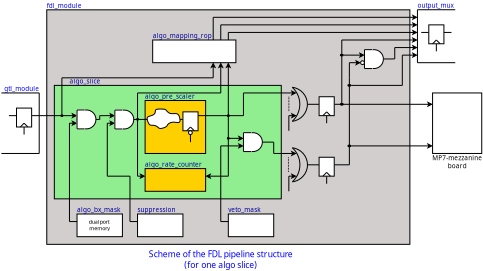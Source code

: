 <?xml version="1.0" encoding="UTF-8"?>
<dia:diagram xmlns:dia="http://www.lysator.liu.se/~alla/dia/">
  <dia:layer name="Hintergrund" visible="true" connectable="true" active="true">
    <dia:object type="Standard - Box" version="0" id="O0">
      <dia:attribute name="obj_pos">
        <dia:point val="-10,-28.988"/>
      </dia:attribute>
      <dia:attribute name="obj_bb">
        <dia:rectangle val="-10.05,-29.038;38.05,2.062"/>
      </dia:attribute>
      <dia:attribute name="elem_corner">
        <dia:point val="-10,-28.988"/>
      </dia:attribute>
      <dia:attribute name="elem_width">
        <dia:real val="48"/>
      </dia:attribute>
      <dia:attribute name="elem_height">
        <dia:real val="31"/>
      </dia:attribute>
      <dia:attribute name="border_width">
        <dia:real val="0.1"/>
      </dia:attribute>
      <dia:attribute name="inner_color">
        <dia:color val="#d2ceceff"/>
      </dia:attribute>
      <dia:attribute name="show_background">
        <dia:boolean val="true"/>
      </dia:attribute>
    </dia:object>
    <dia:object type="Standard - Box" version="0" id="O1">
      <dia:attribute name="obj_pos">
        <dia:point val="-9,-19"/>
      </dia:attribute>
      <dia:attribute name="obj_bb">
        <dia:rectangle val="-9.05,-19.05;21.05,-3.95"/>
      </dia:attribute>
      <dia:attribute name="elem_corner">
        <dia:point val="-9,-19"/>
      </dia:attribute>
      <dia:attribute name="elem_width">
        <dia:real val="30"/>
      </dia:attribute>
      <dia:attribute name="elem_height">
        <dia:real val="15"/>
      </dia:attribute>
      <dia:attribute name="border_width">
        <dia:real val="0.1"/>
      </dia:attribute>
      <dia:attribute name="inner_color">
        <dia:color val="#90ee90ff"/>
      </dia:attribute>
      <dia:attribute name="show_background">
        <dia:boolean val="true"/>
      </dia:attribute>
    </dia:object>
    <dia:object type="Standard - Box" version="0" id="O2">
      <dia:attribute name="obj_pos">
        <dia:point val="3,-8"/>
      </dia:attribute>
      <dia:attribute name="obj_bb">
        <dia:rectangle val="2.95,-8.05;11.05,-4.95"/>
      </dia:attribute>
      <dia:attribute name="elem_corner">
        <dia:point val="3,-8"/>
      </dia:attribute>
      <dia:attribute name="elem_width">
        <dia:real val="8"/>
      </dia:attribute>
      <dia:attribute name="elem_height">
        <dia:real val="3"/>
      </dia:attribute>
      <dia:attribute name="border_width">
        <dia:real val="0.1"/>
      </dia:attribute>
      <dia:attribute name="inner_color">
        <dia:color val="#ffd000ff"/>
      </dia:attribute>
      <dia:attribute name="show_background">
        <dia:boolean val="true"/>
      </dia:attribute>
    </dia:object>
    <dia:object type="Standard - Text" version="1" id="O3">
      <dia:attribute name="obj_pos">
        <dia:point val="-21,-37"/>
      </dia:attribute>
      <dia:attribute name="obj_bb">
        <dia:rectangle val="-21,-37.595;-21,-36.847"/>
      </dia:attribute>
      <dia:attribute name="text">
        <dia:composite type="text">
          <dia:attribute name="string">
            <dia:string>##</dia:string>
          </dia:attribute>
          <dia:attribute name="font">
            <dia:font family="sans" style="0" name="Helvetica"/>
          </dia:attribute>
          <dia:attribute name="height">
            <dia:real val="0.8"/>
          </dia:attribute>
          <dia:attribute name="pos">
            <dia:point val="-21,-37"/>
          </dia:attribute>
          <dia:attribute name="color">
            <dia:color val="#000000ff"/>
          </dia:attribute>
          <dia:attribute name="alignment">
            <dia:enum val="0"/>
          </dia:attribute>
        </dia:composite>
      </dia:attribute>
      <dia:attribute name="valign">
        <dia:enum val="3"/>
      </dia:attribute>
    </dia:object>
    <dia:object type="Standard - Text" version="1" id="O4">
      <dia:attribute name="obj_pos">
        <dia:point val="21,-34"/>
      </dia:attribute>
      <dia:attribute name="obj_bb">
        <dia:rectangle val="21,-34.595;21,-33.847"/>
      </dia:attribute>
      <dia:attribute name="text">
        <dia:composite type="text">
          <dia:attribute name="string">
            <dia:string>##</dia:string>
          </dia:attribute>
          <dia:attribute name="font">
            <dia:font family="sans" style="0" name="Helvetica"/>
          </dia:attribute>
          <dia:attribute name="height">
            <dia:real val="0.8"/>
          </dia:attribute>
          <dia:attribute name="pos">
            <dia:point val="21,-34"/>
          </dia:attribute>
          <dia:attribute name="color">
            <dia:color val="#000000ff"/>
          </dia:attribute>
          <dia:attribute name="alignment">
            <dia:enum val="0"/>
          </dia:attribute>
        </dia:composite>
      </dia:attribute>
      <dia:attribute name="valign">
        <dia:enum val="3"/>
      </dia:attribute>
    </dia:object>
    <dia:object type="Standard - Box" version="0" id="O5">
      <dia:attribute name="obj_pos">
        <dia:point val="3,-17"/>
      </dia:attribute>
      <dia:attribute name="obj_bb">
        <dia:rectangle val="2.95,-17.05;11.05,-9.95"/>
      </dia:attribute>
      <dia:attribute name="elem_corner">
        <dia:point val="3,-17"/>
      </dia:attribute>
      <dia:attribute name="elem_width">
        <dia:real val="8"/>
      </dia:attribute>
      <dia:attribute name="elem_height">
        <dia:real val="7"/>
      </dia:attribute>
      <dia:attribute name="border_width">
        <dia:real val="0.1"/>
      </dia:attribute>
      <dia:attribute name="inner_color">
        <dia:color val="#ffd000ff"/>
      </dia:attribute>
      <dia:attribute name="show_background">
        <dia:boolean val="true"/>
      </dia:attribute>
    </dia:object>
    <dia:object type="Standard - Line" version="0" id="O6">
      <dia:attribute name="obj_pos">
        <dia:point val="10,-15"/>
      </dia:attribute>
      <dia:attribute name="obj_bb">
        <dia:rectangle val="9.95,-15.05;16.05,-14.95"/>
      </dia:attribute>
      <dia:attribute name="conn_endpoints">
        <dia:point val="10,-15"/>
        <dia:point val="16,-15"/>
      </dia:attribute>
      <dia:attribute name="numcp">
        <dia:int val="1"/>
      </dia:attribute>
    </dia:object>
    <dia:object type="Standard - Text" version="1" id="O7">
      <dia:attribute name="obj_pos">
        <dia:point val="-14.8,-6.612"/>
      </dia:attribute>
      <dia:attribute name="obj_bb">
        <dia:rectangle val="-14.8,-7.207;-14.8,-6.46"/>
      </dia:attribute>
      <dia:attribute name="text">
        <dia:composite type="text">
          <dia:attribute name="string">
            <dia:string>##</dia:string>
          </dia:attribute>
          <dia:attribute name="font">
            <dia:font family="sans" style="0" name="Helvetica"/>
          </dia:attribute>
          <dia:attribute name="height">
            <dia:real val="0.8"/>
          </dia:attribute>
          <dia:attribute name="pos">
            <dia:point val="-14.8,-6.612"/>
          </dia:attribute>
          <dia:attribute name="color">
            <dia:color val="#000000ff"/>
          </dia:attribute>
          <dia:attribute name="alignment">
            <dia:enum val="0"/>
          </dia:attribute>
        </dia:composite>
      </dia:attribute>
      <dia:attribute name="valign">
        <dia:enum val="3"/>
      </dia:attribute>
    </dia:object>
    <dia:object type="Standard - Text" version="1" id="O8">
      <dia:attribute name="obj_pos">
        <dia:point val="-14.8,-6.812"/>
      </dia:attribute>
      <dia:attribute name="obj_bb">
        <dia:rectangle val="-14.8,-7.407;-14.8,-6.66"/>
      </dia:attribute>
      <dia:attribute name="text">
        <dia:composite type="text">
          <dia:attribute name="string">
            <dia:string>##</dia:string>
          </dia:attribute>
          <dia:attribute name="font">
            <dia:font family="sans" style="0" name="Helvetica"/>
          </dia:attribute>
          <dia:attribute name="height">
            <dia:real val="0.8"/>
          </dia:attribute>
          <dia:attribute name="pos">
            <dia:point val="-14.8,-6.812"/>
          </dia:attribute>
          <dia:attribute name="color">
            <dia:color val="#000000ff"/>
          </dia:attribute>
          <dia:attribute name="alignment">
            <dia:enum val="0"/>
          </dia:attribute>
        </dia:composite>
      </dia:attribute>
      <dia:attribute name="valign">
        <dia:enum val="3"/>
      </dia:attribute>
    </dia:object>
    <dia:object type="Standard - Text" version="1" id="O9">
      <dia:attribute name="obj_pos">
        <dia:point val="3,-17"/>
      </dia:attribute>
      <dia:attribute name="obj_bb">
        <dia:rectangle val="3,-17.988;9.572,-17"/>
      </dia:attribute>
      <dia:attribute name="text">
        <dia:composite type="text">
          <dia:attribute name="string">
            <dia:string>#algo_pre_scaler#</dia:string>
          </dia:attribute>
          <dia:attribute name="font">
            <dia:font family="sans" style="0" name="Helvetica"/>
          </dia:attribute>
          <dia:attribute name="height">
            <dia:real val="1.058"/>
          </dia:attribute>
          <dia:attribute name="pos">
            <dia:point val="3,-17.2"/>
          </dia:attribute>
          <dia:attribute name="color">
            <dia:color val="#000099ff"/>
          </dia:attribute>
          <dia:attribute name="alignment">
            <dia:enum val="0"/>
          </dia:attribute>
        </dia:composite>
      </dia:attribute>
      <dia:attribute name="valign">
        <dia:enum val="1"/>
      </dia:attribute>
      <dia:connections>
        <dia:connection handle="0" to="O5" connection="0"/>
      </dia:connections>
    </dia:object>
    <dia:object type="Standard - Text" version="1" id="O10">
      <dia:attribute name="obj_pos">
        <dia:point val="13,4"/>
      </dia:attribute>
      <dia:attribute name="obj_bb">
        <dia:rectangle val="2.484,2.636;23.516,5.364"/>
      </dia:attribute>
      <dia:attribute name="text">
        <dia:composite type="text">
          <dia:attribute name="string">
            <dia:string>#Scheme of the FDL pipeline structure
(for one algo slice)#</dia:string>
          </dia:attribute>
          <dia:attribute name="font">
            <dia:font family="sans" style="0" name="Helvetica"/>
          </dia:attribute>
          <dia:attribute name="height">
            <dia:real val="1.411"/>
          </dia:attribute>
          <dia:attribute name="pos">
            <dia:point val="13,3.686"/>
          </dia:attribute>
          <dia:attribute name="color">
            <dia:color val="#0000ffff"/>
          </dia:attribute>
          <dia:attribute name="alignment">
            <dia:enum val="1"/>
          </dia:attribute>
        </dia:composite>
      </dia:attribute>
      <dia:attribute name="valign">
        <dia:enum val="2"/>
      </dia:attribute>
    </dia:object>
    <dia:object type="Standard - Text" version="1" id="O11">
      <dia:attribute name="obj_pos">
        <dia:point val="24,-25"/>
      </dia:attribute>
      <dia:attribute name="obj_bb">
        <dia:rectangle val="24,-25.595;24,-24.848"/>
      </dia:attribute>
      <dia:attribute name="text">
        <dia:composite type="text">
          <dia:attribute name="string">
            <dia:string>##</dia:string>
          </dia:attribute>
          <dia:attribute name="font">
            <dia:font family="sans" style="0" name="Helvetica"/>
          </dia:attribute>
          <dia:attribute name="height">
            <dia:real val="0.8"/>
          </dia:attribute>
          <dia:attribute name="pos">
            <dia:point val="24,-25"/>
          </dia:attribute>
          <dia:attribute name="color">
            <dia:color val="#000000ff"/>
          </dia:attribute>
          <dia:attribute name="alignment">
            <dia:enum val="0"/>
          </dia:attribute>
        </dia:composite>
      </dia:attribute>
      <dia:attribute name="valign">
        <dia:enum val="3"/>
      </dia:attribute>
    </dia:object>
    <dia:object type="Standard - Text" version="1" id="O12">
      <dia:attribute name="obj_pos">
        <dia:point val="-2,-18"/>
      </dia:attribute>
      <dia:attribute name="obj_bb">
        <dia:rectangle val="-2,-18.595;-2,-17.848"/>
      </dia:attribute>
      <dia:attribute name="text">
        <dia:composite type="text">
          <dia:attribute name="string">
            <dia:string>##</dia:string>
          </dia:attribute>
          <dia:attribute name="font">
            <dia:font family="sans" style="0" name="Helvetica"/>
          </dia:attribute>
          <dia:attribute name="height">
            <dia:real val="0.8"/>
          </dia:attribute>
          <dia:attribute name="pos">
            <dia:point val="-2,-18"/>
          </dia:attribute>
          <dia:attribute name="color">
            <dia:color val="#000000ff"/>
          </dia:attribute>
          <dia:attribute name="alignment">
            <dia:enum val="0"/>
          </dia:attribute>
        </dia:composite>
      </dia:attribute>
      <dia:attribute name="valign">
        <dia:enum val="3"/>
      </dia:attribute>
    </dia:object>
    <dia:object type="Standard - Text" version="1" id="O13">
      <dia:attribute name="obj_pos">
        <dia:point val="3,-8"/>
      </dia:attribute>
      <dia:attribute name="obj_bb">
        <dia:rectangle val="3,-8.988;10.635,-8"/>
      </dia:attribute>
      <dia:attribute name="text">
        <dia:composite type="text">
          <dia:attribute name="string">
            <dia:string>#algo_rate_counter#</dia:string>
          </dia:attribute>
          <dia:attribute name="font">
            <dia:font family="sans" style="0" name="Helvetica"/>
          </dia:attribute>
          <dia:attribute name="height">
            <dia:real val="1.058"/>
          </dia:attribute>
          <dia:attribute name="pos">
            <dia:point val="3,-8.2"/>
          </dia:attribute>
          <dia:attribute name="color">
            <dia:color val="#000099ff"/>
          </dia:attribute>
          <dia:attribute name="alignment">
            <dia:enum val="0"/>
          </dia:attribute>
        </dia:composite>
      </dia:attribute>
      <dia:attribute name="valign">
        <dia:enum val="1"/>
      </dia:attribute>
      <dia:connections>
        <dia:connection handle="0" to="O2" connection="0"/>
      </dia:connections>
    </dia:object>
    <dia:object type="Standard - Line" version="0" id="O14">
      <dia:attribute name="obj_pos">
        <dia:point val="2,-18"/>
      </dia:attribute>
      <dia:attribute name="obj_bb">
        <dia:rectangle val="1.95,-18.05;2.05,-6.95"/>
      </dia:attribute>
      <dia:attribute name="conn_endpoints">
        <dia:point val="2,-18"/>
        <dia:point val="2,-7"/>
      </dia:attribute>
      <dia:attribute name="numcp">
        <dia:int val="1"/>
      </dia:attribute>
    </dia:object>
    <dia:object type="Standard - Line" version="0" id="O15">
      <dia:attribute name="obj_pos">
        <dia:point val="2,-7"/>
      </dia:attribute>
      <dia:attribute name="obj_bb">
        <dia:rectangle val="1.95,-7.362;3.05,-6.638"/>
      </dia:attribute>
      <dia:attribute name="conn_endpoints">
        <dia:point val="2,-7"/>
        <dia:point val="3,-7"/>
      </dia:attribute>
      <dia:attribute name="numcp">
        <dia:int val="1"/>
      </dia:attribute>
      <dia:attribute name="end_arrow">
        <dia:enum val="22"/>
      </dia:attribute>
      <dia:attribute name="end_arrow_length">
        <dia:real val="0.5"/>
      </dia:attribute>
      <dia:attribute name="end_arrow_width">
        <dia:real val="0.5"/>
      </dia:attribute>
    </dia:object>
    <dia:object type="Standard - Text" version="1" id="O16">
      <dia:attribute name="obj_pos">
        <dia:point val="2,-2"/>
      </dia:attribute>
      <dia:attribute name="obj_bb">
        <dia:rectangle val="2,-2.987;7.072,-2"/>
      </dia:attribute>
      <dia:attribute name="text">
        <dia:composite type="text">
          <dia:attribute name="string">
            <dia:string>#suppression#</dia:string>
          </dia:attribute>
          <dia:attribute name="font">
            <dia:font family="sans" style="0" name="Helvetica"/>
          </dia:attribute>
          <dia:attribute name="height">
            <dia:real val="1.058"/>
          </dia:attribute>
          <dia:attribute name="pos">
            <dia:point val="2,-2.2"/>
          </dia:attribute>
          <dia:attribute name="color">
            <dia:color val="#000099ff"/>
          </dia:attribute>
          <dia:attribute name="alignment">
            <dia:enum val="0"/>
          </dia:attribute>
        </dia:composite>
      </dia:attribute>
      <dia:attribute name="valign">
        <dia:enum val="1"/>
      </dia:attribute>
      <dia:connections>
        <dia:connection handle="0" to="O88" connection="0"/>
      </dia:connections>
    </dia:object>
    <dia:object type="Standard - Line" version="0" id="O17">
      <dia:attribute name="obj_pos">
        <dia:point val="-11,-15"/>
      </dia:attribute>
      <dia:attribute name="obj_bb">
        <dia:rectangle val="-11.05,-15.362;-5.95,-14.638"/>
      </dia:attribute>
      <dia:attribute name="conn_endpoints">
        <dia:point val="-11,-15"/>
        <dia:point val="-6,-15"/>
      </dia:attribute>
      <dia:attribute name="numcp">
        <dia:int val="1"/>
      </dia:attribute>
      <dia:attribute name="end_arrow">
        <dia:enum val="22"/>
      </dia:attribute>
      <dia:attribute name="end_arrow_length">
        <dia:real val="0.5"/>
      </dia:attribute>
      <dia:attribute name="end_arrow_width">
        <dia:real val="0.5"/>
      </dia:attribute>
    </dia:object>
    <dia:object type="Standard - Line" version="0" id="O18">
      <dia:attribute name="obj_pos">
        <dia:point val="14,-22"/>
      </dia:attribute>
      <dia:attribute name="obj_bb">
        <dia:rectangle val="13.638,-22.05;14.362,-6.95"/>
      </dia:attribute>
      <dia:attribute name="conn_endpoints">
        <dia:point val="14,-22"/>
        <dia:point val="14,-7"/>
      </dia:attribute>
      <dia:attribute name="numcp">
        <dia:int val="1"/>
      </dia:attribute>
      <dia:attribute name="start_arrow">
        <dia:enum val="22"/>
      </dia:attribute>
      <dia:attribute name="start_arrow_length">
        <dia:real val="0.5"/>
      </dia:attribute>
      <dia:attribute name="start_arrow_width">
        <dia:real val="0.5"/>
      </dia:attribute>
    </dia:object>
    <dia:object type="Standard - Text" version="1" id="O19">
      <dia:attribute name="obj_pos">
        <dia:point val="21,-25"/>
      </dia:attribute>
      <dia:attribute name="obj_bb">
        <dia:rectangle val="21,-25.595;21,-24.848"/>
      </dia:attribute>
      <dia:attribute name="text">
        <dia:composite type="text">
          <dia:attribute name="string">
            <dia:string>##</dia:string>
          </dia:attribute>
          <dia:attribute name="font">
            <dia:font family="sans" style="0" name="Helvetica"/>
          </dia:attribute>
          <dia:attribute name="height">
            <dia:real val="0.8"/>
          </dia:attribute>
          <dia:attribute name="pos">
            <dia:point val="21,-25"/>
          </dia:attribute>
          <dia:attribute name="color">
            <dia:color val="#000000ff"/>
          </dia:attribute>
          <dia:attribute name="alignment">
            <dia:enum val="0"/>
          </dia:attribute>
        </dia:composite>
      </dia:attribute>
      <dia:attribute name="valign">
        <dia:enum val="3"/>
      </dia:attribute>
    </dia:object>
    <dia:object type="Standard - Text" version="1" id="O20">
      <dia:attribute name="obj_pos">
        <dia:point val="-7,-19"/>
      </dia:attribute>
      <dia:attribute name="obj_bb">
        <dia:rectangle val="-7,-19.988;-2.873,-19"/>
      </dia:attribute>
      <dia:attribute name="text">
        <dia:composite type="text">
          <dia:attribute name="string">
            <dia:string>#algo_slice#</dia:string>
          </dia:attribute>
          <dia:attribute name="font">
            <dia:font family="sans" style="0" name="Helvetica"/>
          </dia:attribute>
          <dia:attribute name="height">
            <dia:real val="1.058"/>
          </dia:attribute>
          <dia:attribute name="pos">
            <dia:point val="-7,-19.2"/>
          </dia:attribute>
          <dia:attribute name="color">
            <dia:color val="#000099ff"/>
          </dia:attribute>
          <dia:attribute name="alignment">
            <dia:enum val="0"/>
          </dia:attribute>
        </dia:composite>
      </dia:attribute>
      <dia:attribute name="valign">
        <dia:enum val="1"/>
      </dia:attribute>
    </dia:object>
    <dia:object type="Standard - Text" version="1" id="O21">
      <dia:attribute name="obj_pos">
        <dia:point val="-10,-28.988"/>
      </dia:attribute>
      <dia:attribute name="obj_bb">
        <dia:rectangle val="-10,-29.975;-5.335,-28.988"/>
      </dia:attribute>
      <dia:attribute name="text">
        <dia:composite type="text">
          <dia:attribute name="string">
            <dia:string>#fdl_module#</dia:string>
          </dia:attribute>
          <dia:attribute name="font">
            <dia:font family="sans" style="0" name="Helvetica"/>
          </dia:attribute>
          <dia:attribute name="height">
            <dia:real val="1.058"/>
          </dia:attribute>
          <dia:attribute name="pos">
            <dia:point val="-10,-29.188"/>
          </dia:attribute>
          <dia:attribute name="color">
            <dia:color val="#0000ffff"/>
          </dia:attribute>
          <dia:attribute name="alignment">
            <dia:enum val="0"/>
          </dia:attribute>
        </dia:composite>
      </dia:attribute>
      <dia:attribute name="valign">
        <dia:enum val="1"/>
      </dia:attribute>
      <dia:connections>
        <dia:connection handle="0" to="O0" connection="0"/>
      </dia:connections>
    </dia:object>
    <dia:object type="Standard - Box" version="0" id="O22">
      <dia:attribute name="obj_pos">
        <dia:point val="14,-2"/>
      </dia:attribute>
      <dia:attribute name="obj_bb">
        <dia:rectangle val="13.95,-2.05;20.05,1.05"/>
      </dia:attribute>
      <dia:attribute name="elem_corner">
        <dia:point val="14,-2"/>
      </dia:attribute>
      <dia:attribute name="elem_width">
        <dia:real val="6"/>
      </dia:attribute>
      <dia:attribute name="elem_height">
        <dia:real val="3"/>
      </dia:attribute>
      <dia:attribute name="border_width">
        <dia:real val="0.1"/>
      </dia:attribute>
      <dia:attribute name="show_background">
        <dia:boolean val="true"/>
      </dia:attribute>
    </dia:object>
    <dia:object type="Standard - Text" version="1" id="O23">
      <dia:attribute name="obj_pos">
        <dia:point val="13,-1"/>
      </dia:attribute>
      <dia:attribute name="obj_bb">
        <dia:rectangle val="13,-1.595;13,-0.848"/>
      </dia:attribute>
      <dia:attribute name="text">
        <dia:composite type="text">
          <dia:attribute name="string">
            <dia:string>##</dia:string>
          </dia:attribute>
          <dia:attribute name="font">
            <dia:font family="sans" style="0" name="Helvetica"/>
          </dia:attribute>
          <dia:attribute name="height">
            <dia:real val="0.8"/>
          </dia:attribute>
          <dia:attribute name="pos">
            <dia:point val="13,-1"/>
          </dia:attribute>
          <dia:attribute name="color">
            <dia:color val="#000000ff"/>
          </dia:attribute>
          <dia:attribute name="alignment">
            <dia:enum val="0"/>
          </dia:attribute>
        </dia:composite>
      </dia:attribute>
      <dia:attribute name="valign">
        <dia:enum val="3"/>
      </dia:attribute>
    </dia:object>
    <dia:object type="Standard - Text" version="1" id="O24">
      <dia:attribute name="obj_pos">
        <dia:point val="14,-2"/>
      </dia:attribute>
      <dia:attribute name="obj_bb">
        <dia:rectangle val="14,-2.987;18.567,-2"/>
      </dia:attribute>
      <dia:attribute name="text">
        <dia:composite type="text">
          <dia:attribute name="string">
            <dia:string>#veto_mask#</dia:string>
          </dia:attribute>
          <dia:attribute name="font">
            <dia:font family="sans" style="0" name="Helvetica"/>
          </dia:attribute>
          <dia:attribute name="height">
            <dia:real val="1.058"/>
          </dia:attribute>
          <dia:attribute name="pos">
            <dia:point val="14,-2.2"/>
          </dia:attribute>
          <dia:attribute name="color">
            <dia:color val="#000099ff"/>
          </dia:attribute>
          <dia:attribute name="alignment">
            <dia:enum val="0"/>
          </dia:attribute>
        </dia:composite>
      </dia:attribute>
      <dia:attribute name="valign">
        <dia:enum val="1"/>
      </dia:attribute>
      <dia:connections>
        <dia:connection handle="0" to="O22" connection="0"/>
      </dia:connections>
    </dia:object>
    <dia:object type="Standard - Line" version="0" id="O25">
      <dia:attribute name="obj_pos">
        <dia:point val="13,-11"/>
      </dia:attribute>
      <dia:attribute name="obj_bb">
        <dia:rectangle val="12.95,-11.05;13.05,-0.95"/>
      </dia:attribute>
      <dia:attribute name="conn_endpoints">
        <dia:point val="13,-11"/>
        <dia:point val="13,-1"/>
      </dia:attribute>
      <dia:attribute name="numcp">
        <dia:int val="1"/>
      </dia:attribute>
    </dia:object>
    <dia:object type="Standard - Line" version="0" id="O26">
      <dia:attribute name="obj_pos">
        <dia:point val="13,-1"/>
      </dia:attribute>
      <dia:attribute name="obj_bb">
        <dia:rectangle val="12.95,-1.05;14.05,-0.95"/>
      </dia:attribute>
      <dia:attribute name="conn_endpoints">
        <dia:point val="13,-1"/>
        <dia:point val="14,-1"/>
      </dia:attribute>
      <dia:attribute name="numcp">
        <dia:int val="1"/>
      </dia:attribute>
    </dia:object>
    <dia:object type="Standard - Line" version="0" id="O27">
      <dia:attribute name="obj_pos">
        <dia:point val="13,-11"/>
      </dia:attribute>
      <dia:attribute name="obj_bb">
        <dia:rectangle val="12.95,-11.362;16.05,-10.638"/>
      </dia:attribute>
      <dia:attribute name="conn_endpoints">
        <dia:point val="13,-11"/>
        <dia:point val="16,-11"/>
      </dia:attribute>
      <dia:attribute name="numcp">
        <dia:int val="1"/>
      </dia:attribute>
      <dia:attribute name="end_arrow">
        <dia:enum val="22"/>
      </dia:attribute>
      <dia:attribute name="end_arrow_length">
        <dia:real val="0.5"/>
      </dia:attribute>
      <dia:attribute name="end_arrow_width">
        <dia:real val="0.5"/>
      </dia:attribute>
    </dia:object>
    <dia:object type="Standard - Line" version="0" id="O28">
      <dia:attribute name="obj_pos">
        <dia:point val="14,-12"/>
      </dia:attribute>
      <dia:attribute name="obj_bb">
        <dia:rectangle val="13.95,-12.362;16.05,-11.638"/>
      </dia:attribute>
      <dia:attribute name="conn_endpoints">
        <dia:point val="14,-12"/>
        <dia:point val="16,-12"/>
      </dia:attribute>
      <dia:attribute name="numcp">
        <dia:int val="1"/>
      </dia:attribute>
      <dia:attribute name="end_arrow">
        <dia:enum val="22"/>
      </dia:attribute>
      <dia:attribute name="end_arrow_length">
        <dia:real val="0.5"/>
      </dia:attribute>
      <dia:attribute name="end_arrow_width">
        <dia:real val="0.5"/>
      </dia:attribute>
    </dia:object>
    <dia:object type="Standard - Line" version="0" id="O29">
      <dia:attribute name="obj_pos">
        <dia:point val="20,-11.5"/>
      </dia:attribute>
      <dia:attribute name="obj_bb">
        <dia:rectangle val="18.45,-11.55;20.05,-11.45"/>
      </dia:attribute>
      <dia:attribute name="conn_endpoints">
        <dia:point val="20,-11.5"/>
        <dia:point val="18.5,-11.5"/>
      </dia:attribute>
      <dia:attribute name="numcp">
        <dia:int val="1"/>
      </dia:attribute>
    </dia:object>
    <dia:object type="Standard - Line" version="0" id="O30">
      <dia:attribute name="obj_pos">
        <dia:point val="-2,-14"/>
      </dia:attribute>
      <dia:attribute name="obj_bb">
        <dia:rectangle val="-2.05,-14.05;-1.95,-6.95"/>
      </dia:attribute>
      <dia:attribute name="conn_endpoints">
        <dia:point val="-2,-14"/>
        <dia:point val="-2,-7"/>
      </dia:attribute>
      <dia:attribute name="numcp">
        <dia:int val="1"/>
      </dia:attribute>
    </dia:object>
    <dia:object type="Standard - Line" version="0" id="O31">
      <dia:attribute name="obj_pos">
        <dia:point val="16,-18"/>
      </dia:attribute>
      <dia:attribute name="obj_bb">
        <dia:rectangle val="15.95,-18.362;23.05,-17.638"/>
      </dia:attribute>
      <dia:attribute name="conn_endpoints">
        <dia:point val="16,-18"/>
        <dia:point val="23,-18"/>
      </dia:attribute>
      <dia:attribute name="numcp">
        <dia:int val="1"/>
      </dia:attribute>
      <dia:attribute name="end_arrow">
        <dia:enum val="22"/>
      </dia:attribute>
      <dia:attribute name="end_arrow_length">
        <dia:real val="0.5"/>
      </dia:attribute>
      <dia:attribute name="end_arrow_width">
        <dia:real val="0.5"/>
      </dia:attribute>
    </dia:object>
    <dia:object type="Standard - Line" version="0" id="O32">
      <dia:attribute name="obj_pos">
        <dia:point val="16,-18"/>
      </dia:attribute>
      <dia:attribute name="obj_bb">
        <dia:rectangle val="15.95,-18.05;16.05,-14.95"/>
      </dia:attribute>
      <dia:attribute name="conn_endpoints">
        <dia:point val="16,-18"/>
        <dia:point val="16,-15"/>
      </dia:attribute>
      <dia:attribute name="numcp">
        <dia:int val="1"/>
      </dia:attribute>
    </dia:object>
    <dia:object type="Standard - Line" version="0" id="O33">
      <dia:attribute name="obj_pos">
        <dia:point val="23,-15"/>
      </dia:attribute>
      <dia:attribute name="obj_bb">
        <dia:rectangle val="21.95,-15.362;23.05,-14.638"/>
      </dia:attribute>
      <dia:attribute name="conn_endpoints">
        <dia:point val="23,-15"/>
        <dia:point val="22,-15"/>
      </dia:attribute>
      <dia:attribute name="numcp">
        <dia:int val="1"/>
      </dia:attribute>
      <dia:attribute name="start_arrow">
        <dia:enum val="22"/>
      </dia:attribute>
      <dia:attribute name="start_arrow_length">
        <dia:real val="0.5"/>
      </dia:attribute>
      <dia:attribute name="start_arrow_width">
        <dia:real val="0.5"/>
      </dia:attribute>
    </dia:object>
    <dia:object type="Standard - Line" version="0" id="O34">
      <dia:attribute name="obj_pos">
        <dia:point val="22,-15"/>
      </dia:attribute>
      <dia:attribute name="obj_bb">
        <dia:rectangle val="21.95,-15.05;22.05,-12.95"/>
      </dia:attribute>
      <dia:attribute name="conn_endpoints">
        <dia:point val="22,-15"/>
        <dia:point val="22,-13"/>
      </dia:attribute>
      <dia:attribute name="numcp">
        <dia:int val="1"/>
      </dia:attribute>
    </dia:object>
    <dia:object type="Standard - Line" version="0" id="O35">
      <dia:attribute name="obj_pos">
        <dia:point val="22,-17.5"/>
      </dia:attribute>
      <dia:attribute name="obj_bb">
        <dia:rectangle val="21.95,-17.55;22.05,-15.45"/>
      </dia:attribute>
      <dia:attribute name="conn_endpoints">
        <dia:point val="22,-17.5"/>
        <dia:point val="22,-15.5"/>
      </dia:attribute>
      <dia:attribute name="numcp">
        <dia:int val="1"/>
      </dia:attribute>
      <dia:attribute name="line_style">
        <dia:enum val="4"/>
      </dia:attribute>
    </dia:object>
    <dia:object type="Standard - Line" version="0" id="O36">
      <dia:attribute name="obj_pos">
        <dia:point val="23,-7"/>
      </dia:attribute>
      <dia:attribute name="obj_bb">
        <dia:rectangle val="21.95,-7.362;23.05,-6.638"/>
      </dia:attribute>
      <dia:attribute name="conn_endpoints">
        <dia:point val="23,-7"/>
        <dia:point val="22,-7"/>
      </dia:attribute>
      <dia:attribute name="numcp">
        <dia:int val="1"/>
      </dia:attribute>
      <dia:attribute name="start_arrow">
        <dia:enum val="22"/>
      </dia:attribute>
      <dia:attribute name="start_arrow_length">
        <dia:real val="0.5"/>
      </dia:attribute>
      <dia:attribute name="start_arrow_width">
        <dia:real val="0.5"/>
      </dia:attribute>
    </dia:object>
    <dia:object type="Standard - Line" version="0" id="O37">
      <dia:attribute name="obj_pos">
        <dia:point val="22,-7"/>
      </dia:attribute>
      <dia:attribute name="obj_bb">
        <dia:rectangle val="21.95,-7.05;22.05,-4.95"/>
      </dia:attribute>
      <dia:attribute name="conn_endpoints">
        <dia:point val="22,-7"/>
        <dia:point val="22,-5"/>
      </dia:attribute>
      <dia:attribute name="numcp">
        <dia:int val="1"/>
      </dia:attribute>
    </dia:object>
    <dia:object type="Standard - Line" version="0" id="O38">
      <dia:attribute name="obj_pos">
        <dia:point val="21.95,-9.481"/>
      </dia:attribute>
      <dia:attribute name="obj_bb">
        <dia:rectangle val="21.9,-9.531;22,-7.431"/>
      </dia:attribute>
      <dia:attribute name="conn_endpoints">
        <dia:point val="21.95,-9.481"/>
        <dia:point val="21.95,-7.481"/>
      </dia:attribute>
      <dia:attribute name="numcp">
        <dia:int val="1"/>
      </dia:attribute>
      <dia:attribute name="line_style">
        <dia:enum val="4"/>
      </dia:attribute>
    </dia:object>
    <dia:object type="Standard - Line" version="0" id="O39">
      <dia:attribute name="obj_pos">
        <dia:point val="20,-11.5"/>
      </dia:attribute>
      <dia:attribute name="obj_bb">
        <dia:rectangle val="19.95,-11.55;20.05,-9.95"/>
      </dia:attribute>
      <dia:attribute name="conn_endpoints">
        <dia:point val="20,-11.5"/>
        <dia:point val="20,-10"/>
      </dia:attribute>
      <dia:attribute name="numcp">
        <dia:int val="1"/>
      </dia:attribute>
    </dia:object>
    <dia:object type="Standard - Line" version="0" id="O40">
      <dia:attribute name="obj_pos">
        <dia:point val="20,-10"/>
      </dia:attribute>
      <dia:attribute name="obj_bb">
        <dia:rectangle val="19.95,-10.362;23.05,-9.638"/>
      </dia:attribute>
      <dia:attribute name="conn_endpoints">
        <dia:point val="20,-10"/>
        <dia:point val="23,-10"/>
      </dia:attribute>
      <dia:attribute name="numcp">
        <dia:int val="1"/>
      </dia:attribute>
      <dia:attribute name="end_arrow">
        <dia:enum val="22"/>
      </dia:attribute>
      <dia:attribute name="end_arrow_length">
        <dia:real val="0.5"/>
      </dia:attribute>
      <dia:attribute name="end_arrow_width">
        <dia:real val="0.5"/>
      </dia:attribute>
    </dia:object>
    <dia:object type="Standard - Ellipse" version="0" id="O41">
      <dia:attribute name="obj_pos">
        <dia:point val="1.872,-14.631"/>
      </dia:attribute>
      <dia:attribute name="obj_bb">
        <dia:rectangle val="1.822,-14.681;2.178,-14.344"/>
      </dia:attribute>
      <dia:attribute name="elem_corner">
        <dia:point val="1.872,-14.631"/>
      </dia:attribute>
      <dia:attribute name="elem_width">
        <dia:real val="0.256"/>
      </dia:attribute>
      <dia:attribute name="elem_height">
        <dia:real val="0.237"/>
      </dia:attribute>
      <dia:attribute name="border_width">
        <dia:real val="0.1"/>
      </dia:attribute>
      <dia:attribute name="inner_color">
        <dia:color val="#000000ff"/>
      </dia:attribute>
    </dia:object>
    <dia:object type="Standard - Line" version="0" id="O42">
      <dia:attribute name="obj_pos">
        <dia:point val="24.5,-16.5"/>
      </dia:attribute>
      <dia:attribute name="obj_bb">
        <dia:rectangle val="24.45,-16.55;26.05,-16.45"/>
      </dia:attribute>
      <dia:attribute name="conn_endpoints">
        <dia:point val="24.5,-16.5"/>
        <dia:point val="26,-16.5"/>
      </dia:attribute>
      <dia:attribute name="numcp">
        <dia:int val="1"/>
      </dia:attribute>
    </dia:object>
    <dia:object type="Standard - Box" version="0" id="O43">
      <dia:attribute name="obj_pos">
        <dia:point val="4,-25"/>
      </dia:attribute>
      <dia:attribute name="obj_bb">
        <dia:rectangle val="3.95,-25.05;15.05,-21.95"/>
      </dia:attribute>
      <dia:attribute name="elem_corner">
        <dia:point val="4,-25"/>
      </dia:attribute>
      <dia:attribute name="elem_width">
        <dia:real val="11"/>
      </dia:attribute>
      <dia:attribute name="elem_height">
        <dia:real val="3"/>
      </dia:attribute>
      <dia:attribute name="border_width">
        <dia:real val="0.1"/>
      </dia:attribute>
      <dia:attribute name="show_background">
        <dia:boolean val="true"/>
      </dia:attribute>
    </dia:object>
    <dia:object type="Standard - Line" version="0" id="O44">
      <dia:attribute name="obj_pos">
        <dia:point val="-8,-20"/>
      </dia:attribute>
      <dia:attribute name="obj_bb">
        <dia:rectangle val="-8.05,-20.05;12.05,-19.95"/>
      </dia:attribute>
      <dia:attribute name="conn_endpoints">
        <dia:point val="-8,-20"/>
        <dia:point val="12,-20"/>
      </dia:attribute>
      <dia:attribute name="numcp">
        <dia:int val="1"/>
      </dia:attribute>
    </dia:object>
    <dia:object type="Standard - Line" version="0" id="O45">
      <dia:attribute name="obj_pos">
        <dia:point val="12,-28"/>
      </dia:attribute>
      <dia:attribute name="obj_bb">
        <dia:rectangle val="11.95,-28.05;12.05,-24.95"/>
      </dia:attribute>
      <dia:attribute name="conn_endpoints">
        <dia:point val="12,-28"/>
        <dia:point val="12,-25"/>
      </dia:attribute>
      <dia:attribute name="numcp">
        <dia:int val="1"/>
      </dia:attribute>
    </dia:object>
    <dia:object type="Standard - Line" version="0" id="O46">
      <dia:attribute name="obj_pos">
        <dia:point val="13,-27"/>
      </dia:attribute>
      <dia:attribute name="obj_bb">
        <dia:rectangle val="12.95,-27.05;13.05,-24.95"/>
      </dia:attribute>
      <dia:attribute name="conn_endpoints">
        <dia:point val="13,-27"/>
        <dia:point val="13,-25"/>
      </dia:attribute>
      <dia:attribute name="numcp">
        <dia:int val="1"/>
      </dia:attribute>
    </dia:object>
    <dia:object type="Standard - Line" version="0" id="O47">
      <dia:attribute name="obj_pos">
        <dia:point val="14,-26"/>
      </dia:attribute>
      <dia:attribute name="obj_bb">
        <dia:rectangle val="13.95,-26.05;14.05,-24.95"/>
      </dia:attribute>
      <dia:attribute name="conn_endpoints">
        <dia:point val="14,-26"/>
        <dia:point val="14,-25"/>
      </dia:attribute>
      <dia:attribute name="numcp">
        <dia:int val="1"/>
      </dia:attribute>
    </dia:object>
    <dia:object type="Standard - Line" version="0" id="O48">
      <dia:attribute name="obj_pos">
        <dia:point val="12,-22"/>
      </dia:attribute>
      <dia:attribute name="obj_bb">
        <dia:rectangle val="11.638,-22.05;12.362,-19.95"/>
      </dia:attribute>
      <dia:attribute name="conn_endpoints">
        <dia:point val="12,-22"/>
        <dia:point val="12,-20"/>
      </dia:attribute>
      <dia:attribute name="numcp">
        <dia:int val="1"/>
      </dia:attribute>
      <dia:attribute name="start_arrow">
        <dia:enum val="22"/>
      </dia:attribute>
      <dia:attribute name="start_arrow_length">
        <dia:real val="0.5"/>
      </dia:attribute>
      <dia:attribute name="start_arrow_width">
        <dia:real val="0.5"/>
      </dia:attribute>
    </dia:object>
    <dia:object type="Standard - Text" version="1" id="O49">
      <dia:attribute name="obj_pos">
        <dia:point val="4,-25"/>
      </dia:attribute>
      <dia:attribute name="obj_bb">
        <dia:rectangle val="4,-25.988;11.77,-25"/>
      </dia:attribute>
      <dia:attribute name="text">
        <dia:composite type="text">
          <dia:attribute name="string">
            <dia:string>#algo_mapping_rop#</dia:string>
          </dia:attribute>
          <dia:attribute name="font">
            <dia:font family="sans" style="0" name="Helvetica"/>
          </dia:attribute>
          <dia:attribute name="height">
            <dia:real val="1.058"/>
          </dia:attribute>
          <dia:attribute name="pos">
            <dia:point val="4,-25.2"/>
          </dia:attribute>
          <dia:attribute name="color">
            <dia:color val="#000099ff"/>
          </dia:attribute>
          <dia:attribute name="alignment">
            <dia:enum val="0"/>
          </dia:attribute>
        </dia:composite>
      </dia:attribute>
      <dia:attribute name="valign">
        <dia:enum val="1"/>
      </dia:attribute>
      <dia:connections>
        <dia:connection handle="0" to="O43" connection="0"/>
      </dia:connections>
    </dia:object>
    <dia:object type="Standard - Line" version="0" id="O50">
      <dia:attribute name="obj_pos">
        <dia:point val="2,-18"/>
      </dia:attribute>
      <dia:attribute name="obj_bb">
        <dia:rectangle val="1.95,-18.05;13.05,-17.95"/>
      </dia:attribute>
      <dia:attribute name="conn_endpoints">
        <dia:point val="2,-18"/>
        <dia:point val="13,-18"/>
      </dia:attribute>
      <dia:attribute name="numcp">
        <dia:int val="1"/>
      </dia:attribute>
    </dia:object>
    <dia:object type="Standard - Line" version="0" id="O51">
      <dia:attribute name="obj_pos">
        <dia:point val="13,-22"/>
      </dia:attribute>
      <dia:attribute name="obj_bb">
        <dia:rectangle val="12.638,-22.05;13.362,-17.95"/>
      </dia:attribute>
      <dia:attribute name="conn_endpoints">
        <dia:point val="13,-22"/>
        <dia:point val="13,-18"/>
      </dia:attribute>
      <dia:attribute name="numcp">
        <dia:int val="1"/>
      </dia:attribute>
      <dia:attribute name="start_arrow">
        <dia:enum val="22"/>
      </dia:attribute>
      <dia:attribute name="start_arrow_length">
        <dia:real val="0.5"/>
      </dia:attribute>
      <dia:attribute name="start_arrow_width">
        <dia:real val="0.5"/>
      </dia:attribute>
    </dia:object>
    <dia:object type="Standard - Line" version="0" id="O52">
      <dia:attribute name="obj_pos">
        <dia:point val="-11,-18"/>
      </dia:attribute>
      <dia:attribute name="obj_bb">
        <dia:rectangle val="-11.05,-18.05;-10.95,-9.95"/>
      </dia:attribute>
      <dia:attribute name="conn_endpoints">
        <dia:point val="-11,-18"/>
        <dia:point val="-11,-10"/>
      </dia:attribute>
      <dia:attribute name="numcp">
        <dia:int val="1"/>
      </dia:attribute>
    </dia:object>
    <dia:object type="Standard - Line" version="0" id="O53">
      <dia:attribute name="obj_pos">
        <dia:point val="-11,-18"/>
      </dia:attribute>
      <dia:attribute name="obj_bb">
        <dia:rectangle val="-16.05,-18.05;-10.95,-17.95"/>
      </dia:attribute>
      <dia:attribute name="conn_endpoints">
        <dia:point val="-11,-18"/>
        <dia:point val="-16,-18"/>
      </dia:attribute>
      <dia:attribute name="numcp">
        <dia:int val="1"/>
      </dia:attribute>
    </dia:object>
    <dia:object type="Standard - Line" version="0" id="O54">
      <dia:attribute name="obj_pos">
        <dia:point val="-11,-10"/>
      </dia:attribute>
      <dia:attribute name="obj_bb">
        <dia:rectangle val="-16.05,-10.05;-10.95,-9.95"/>
      </dia:attribute>
      <dia:attribute name="conn_endpoints">
        <dia:point val="-11,-10"/>
        <dia:point val="-16,-10"/>
      </dia:attribute>
      <dia:attribute name="numcp">
        <dia:int val="1"/>
      </dia:attribute>
    </dia:object>
    <dia:object type="Standard - Text" version="1" id="O55">
      <dia:attribute name="obj_pos">
        <dia:point val="-11,-18"/>
      </dia:attribute>
      <dia:attribute name="obj_bb">
        <dia:rectangle val="-15.7,-18.988;-11,-18"/>
      </dia:attribute>
      <dia:attribute name="text">
        <dia:composite type="text">
          <dia:attribute name="string">
            <dia:string>#gtl_module#</dia:string>
          </dia:attribute>
          <dia:attribute name="font">
            <dia:font family="sans" style="0" name="Helvetica"/>
          </dia:attribute>
          <dia:attribute name="height">
            <dia:real val="1.058"/>
          </dia:attribute>
          <dia:attribute name="pos">
            <dia:point val="-11,-18.2"/>
          </dia:attribute>
          <dia:attribute name="color">
            <dia:color val="#0000ffff"/>
          </dia:attribute>
          <dia:attribute name="alignment">
            <dia:enum val="2"/>
          </dia:attribute>
        </dia:composite>
      </dia:attribute>
      <dia:attribute name="valign">
        <dia:enum val="1"/>
      </dia:attribute>
    </dia:object>
    <dia:object type="Standard - Line" version="0" id="O56">
      <dia:attribute name="obj_pos">
        <dia:point val="39,-29"/>
      </dia:attribute>
      <dia:attribute name="obj_bb">
        <dia:rectangle val="38.95,-29.05;39.05,-21.95"/>
      </dia:attribute>
      <dia:attribute name="conn_endpoints">
        <dia:point val="39,-29"/>
        <dia:point val="39,-22"/>
      </dia:attribute>
      <dia:attribute name="numcp">
        <dia:int val="1"/>
      </dia:attribute>
    </dia:object>
    <dia:object type="Standard - Line" version="0" id="O57">
      <dia:attribute name="obj_pos">
        <dia:point val="44,-29"/>
      </dia:attribute>
      <dia:attribute name="obj_bb">
        <dia:rectangle val="38.95,-29.05;44.05,-28.95"/>
      </dia:attribute>
      <dia:attribute name="conn_endpoints">
        <dia:point val="44,-29"/>
        <dia:point val="39,-29"/>
      </dia:attribute>
      <dia:attribute name="numcp">
        <dia:int val="1"/>
      </dia:attribute>
    </dia:object>
    <dia:object type="Standard - Line" version="0" id="O58">
      <dia:attribute name="obj_pos">
        <dia:point val="44,-22"/>
      </dia:attribute>
      <dia:attribute name="obj_bb">
        <dia:rectangle val="38.95,-22.05;44.05,-21.95"/>
      </dia:attribute>
      <dia:attribute name="conn_endpoints">
        <dia:point val="44,-22"/>
        <dia:point val="39,-22"/>
      </dia:attribute>
      <dia:attribute name="numcp">
        <dia:int val="1"/>
      </dia:attribute>
    </dia:object>
    <dia:object type="Standard - Text" version="1" id="O59">
      <dia:attribute name="obj_pos">
        <dia:point val="39,-29"/>
      </dia:attribute>
      <dia:attribute name="obj_bb">
        <dia:rectangle val="39,-29.988;44.08,-29"/>
      </dia:attribute>
      <dia:attribute name="text">
        <dia:composite type="text">
          <dia:attribute name="string">
            <dia:string>#output_mux#</dia:string>
          </dia:attribute>
          <dia:attribute name="font">
            <dia:font family="sans" style="0" name="Helvetica"/>
          </dia:attribute>
          <dia:attribute name="height">
            <dia:real val="1.058"/>
          </dia:attribute>
          <dia:attribute name="pos">
            <dia:point val="39,-29.2"/>
          </dia:attribute>
          <dia:attribute name="color">
            <dia:color val="#0000ffff"/>
          </dia:attribute>
          <dia:attribute name="alignment">
            <dia:enum val="0"/>
          </dia:attribute>
        </dia:composite>
      </dia:attribute>
      <dia:attribute name="valign">
        <dia:enum val="1"/>
      </dia:attribute>
    </dia:object>
    <dia:object type="Standard - Line" version="0" id="O60">
      <dia:attribute name="obj_pos">
        <dia:point val="37,-23"/>
      </dia:attribute>
      <dia:attribute name="obj_bb">
        <dia:rectangle val="36.95,-23.362;39.05,-22.638"/>
      </dia:attribute>
      <dia:attribute name="conn_endpoints">
        <dia:point val="37,-23"/>
        <dia:point val="39,-23"/>
      </dia:attribute>
      <dia:attribute name="numcp">
        <dia:int val="1"/>
      </dia:attribute>
      <dia:attribute name="end_arrow">
        <dia:enum val="22"/>
      </dia:attribute>
      <dia:attribute name="end_arrow_length">
        <dia:real val="0.5"/>
      </dia:attribute>
      <dia:attribute name="end_arrow_width">
        <dia:real val="0.5"/>
      </dia:attribute>
    </dia:object>
    <dia:object type="Standard - Text" version="1" id="O61">
      <dia:attribute name="obj_pos">
        <dia:point val="41.5,-28"/>
      </dia:attribute>
      <dia:attribute name="obj_bb">
        <dia:rectangle val="41.5,-28.595;41.5,-27.848"/>
      </dia:attribute>
      <dia:attribute name="text">
        <dia:composite type="text">
          <dia:attribute name="string">
            <dia:string>##</dia:string>
          </dia:attribute>
          <dia:attribute name="font">
            <dia:font family="sans" style="0" name="Helvetica"/>
          </dia:attribute>
          <dia:attribute name="height">
            <dia:real val="0.8"/>
          </dia:attribute>
          <dia:attribute name="pos">
            <dia:point val="41.5,-28"/>
          </dia:attribute>
          <dia:attribute name="color">
            <dia:color val="#000000ff"/>
          </dia:attribute>
          <dia:attribute name="alignment">
            <dia:enum val="0"/>
          </dia:attribute>
        </dia:composite>
      </dia:attribute>
      <dia:attribute name="valign">
        <dia:enum val="3"/>
      </dia:attribute>
    </dia:object>
    <dia:object type="Standard - Line" version="0" id="O62">
      <dia:attribute name="obj_pos">
        <dia:point val="13,-27"/>
      </dia:attribute>
      <dia:attribute name="obj_bb">
        <dia:rectangle val="12.95,-27.362;39.05,-26.638"/>
      </dia:attribute>
      <dia:attribute name="conn_endpoints">
        <dia:point val="13,-27"/>
        <dia:point val="39,-27"/>
      </dia:attribute>
      <dia:attribute name="numcp">
        <dia:int val="1"/>
      </dia:attribute>
      <dia:attribute name="end_arrow">
        <dia:enum val="22"/>
      </dia:attribute>
      <dia:attribute name="end_arrow_length">
        <dia:real val="0.5"/>
      </dia:attribute>
      <dia:attribute name="end_arrow_width">
        <dia:real val="0.5"/>
      </dia:attribute>
    </dia:object>
    <dia:object type="Standard - Line" version="0" id="O63">
      <dia:attribute name="obj_pos">
        <dia:point val="14,-26"/>
      </dia:attribute>
      <dia:attribute name="obj_bb">
        <dia:rectangle val="13.95,-26.362;39.05,-25.638"/>
      </dia:attribute>
      <dia:attribute name="conn_endpoints">
        <dia:point val="14,-26"/>
        <dia:point val="39,-26"/>
      </dia:attribute>
      <dia:attribute name="numcp">
        <dia:int val="1"/>
      </dia:attribute>
      <dia:attribute name="end_arrow">
        <dia:enum val="22"/>
      </dia:attribute>
      <dia:attribute name="end_arrow_length">
        <dia:real val="0.5"/>
      </dia:attribute>
      <dia:attribute name="end_arrow_width">
        <dia:real val="0.5"/>
      </dia:attribute>
    </dia:object>
    <dia:object type="Standard - Line" version="0" id="O64">
      <dia:attribute name="obj_pos">
        <dia:point val="12,-28"/>
      </dia:attribute>
      <dia:attribute name="obj_bb">
        <dia:rectangle val="11.95,-28.362;39.05,-27.638"/>
      </dia:attribute>
      <dia:attribute name="conn_endpoints">
        <dia:point val="12,-28"/>
        <dia:point val="39,-28"/>
      </dia:attribute>
      <dia:attribute name="numcp">
        <dia:int val="1"/>
      </dia:attribute>
      <dia:attribute name="end_arrow">
        <dia:enum val="22"/>
      </dia:attribute>
      <dia:attribute name="end_arrow_length">
        <dia:real val="0.5"/>
      </dia:attribute>
      <dia:attribute name="end_arrow_width">
        <dia:real val="0.5"/>
      </dia:attribute>
    </dia:object>
    <dia:object type="Standard - Ellipse" version="0" id="O65">
      <dia:attribute name="obj_pos">
        <dia:point val="13.872,-15.118"/>
      </dia:attribute>
      <dia:attribute name="obj_bb">
        <dia:rectangle val="13.822,-15.168;14.178,-14.832"/>
      </dia:attribute>
      <dia:attribute name="elem_corner">
        <dia:point val="13.872,-15.118"/>
      </dia:attribute>
      <dia:attribute name="elem_width">
        <dia:real val="0.256"/>
      </dia:attribute>
      <dia:attribute name="elem_height">
        <dia:real val="0.237"/>
      </dia:attribute>
      <dia:attribute name="border_width">
        <dia:real val="0.1"/>
      </dia:attribute>
      <dia:attribute name="inner_color">
        <dia:color val="#000000ff"/>
      </dia:attribute>
    </dia:object>
    <dia:object type="Standard - Line" version="0" id="O66">
      <dia:attribute name="obj_pos">
        <dia:point val="24.5,-8.5"/>
      </dia:attribute>
      <dia:attribute name="obj_bb">
        <dia:rectangle val="24.45,-8.55;26.05,-8.45"/>
      </dia:attribute>
      <dia:attribute name="conn_endpoints">
        <dia:point val="24.5,-8.5"/>
        <dia:point val="26,-8.5"/>
      </dia:attribute>
      <dia:attribute name="numcp">
        <dia:int val="1"/>
      </dia:attribute>
    </dia:object>
    <dia:object type="Standard - Line" version="0" id="O67">
      <dia:attribute name="obj_pos">
        <dia:point val="27,-15"/>
      </dia:attribute>
      <dia:attribute name="obj_bb">
        <dia:rectangle val="26.95,-15.05;27.05,-13.95"/>
      </dia:attribute>
      <dia:attribute name="conn_endpoints">
        <dia:point val="27,-15"/>
        <dia:point val="27,-14"/>
      </dia:attribute>
      <dia:attribute name="numcp">
        <dia:int val="1"/>
      </dia:attribute>
    </dia:object>
    <dia:object type="Standard - Line" version="0" id="O68">
      <dia:attribute name="obj_pos">
        <dia:point val="27,-7"/>
      </dia:attribute>
      <dia:attribute name="obj_bb">
        <dia:rectangle val="26.95,-7.05;27.05,-5.95"/>
      </dia:attribute>
      <dia:attribute name="conn_endpoints">
        <dia:point val="27,-7"/>
        <dia:point val="27,-6"/>
      </dia:attribute>
      <dia:attribute name="numcp">
        <dia:int val="1"/>
      </dia:attribute>
    </dia:object>
    <dia:object type="Standard - Line" version="0" id="O69">
      <dia:attribute name="obj_pos">
        <dia:point val="8.988,-12.5"/>
      </dia:attribute>
      <dia:attribute name="obj_bb">
        <dia:rectangle val="8.937,-12.551;9.051,-11.449"/>
      </dia:attribute>
      <dia:attribute name="conn_endpoints">
        <dia:point val="8.988,-12.5"/>
        <dia:point val="9,-11.5"/>
      </dia:attribute>
      <dia:attribute name="numcp">
        <dia:int val="1"/>
      </dia:attribute>
      <dia:connections>
        <dia:connection handle="0" to="O152" connection="6"/>
      </dia:connections>
    </dia:object>
    <dia:object type="Standard - Line" version="0" id="O70">
      <dia:attribute name="obj_pos">
        <dia:point val="9,-13.5"/>
      </dia:attribute>
      <dia:attribute name="obj_bb">
        <dia:rectangle val="8.95,-13.55;9.05,-12.95"/>
      </dia:attribute>
      <dia:attribute name="conn_endpoints">
        <dia:point val="9,-13.5"/>
        <dia:point val="9,-13"/>
      </dia:attribute>
      <dia:attribute name="numcp">
        <dia:int val="1"/>
      </dia:attribute>
    </dia:object>
    <dia:object type="Standard - Line" version="0" id="O71">
      <dia:attribute name="obj_pos">
        <dia:point val="39.5,-26"/>
      </dia:attribute>
      <dia:attribute name="obj_bb">
        <dia:rectangle val="39.45,-26.05;40.55,-25.95"/>
      </dia:attribute>
      <dia:attribute name="conn_endpoints">
        <dia:point val="39.5,-26"/>
        <dia:point val="40.5,-26"/>
      </dia:attribute>
      <dia:attribute name="numcp">
        <dia:int val="1"/>
      </dia:attribute>
    </dia:object>
    <dia:object type="Standard - Line" version="0" id="O72">
      <dia:attribute name="obj_pos">
        <dia:point val="41.5,-24.5"/>
      </dia:attribute>
      <dia:attribute name="obj_bb">
        <dia:rectangle val="41.45,-24.55;41.55,-23.45"/>
      </dia:attribute>
      <dia:attribute name="conn_endpoints">
        <dia:point val="41.5,-24.5"/>
        <dia:point val="41.5,-23.5"/>
      </dia:attribute>
      <dia:attribute name="numcp">
        <dia:int val="1"/>
      </dia:attribute>
    </dia:object>
    <dia:object type="Standard - Line" version="0" id="O73">
      <dia:attribute name="obj_pos">
        <dia:point val="42.5,-26"/>
      </dia:attribute>
      <dia:attribute name="obj_bb">
        <dia:rectangle val="42.45,-26.05;43.55,-25.95"/>
      </dia:attribute>
      <dia:attribute name="conn_endpoints">
        <dia:point val="42.5,-26"/>
        <dia:point val="43.5,-26"/>
      </dia:attribute>
      <dia:attribute name="numcp">
        <dia:int val="1"/>
      </dia:attribute>
    </dia:object>
    <dia:object type="Standard - Line" version="0" id="O74">
      <dia:attribute name="obj_pos">
        <dia:point val="-15,-15"/>
      </dia:attribute>
      <dia:attribute name="obj_bb">
        <dia:rectangle val="-15.05,-15.05;-13.95,-14.95"/>
      </dia:attribute>
      <dia:attribute name="conn_endpoints">
        <dia:point val="-15,-15"/>
        <dia:point val="-14,-15"/>
      </dia:attribute>
      <dia:attribute name="numcp">
        <dia:int val="1"/>
      </dia:attribute>
    </dia:object>
    <dia:object type="Standard - Line" version="0" id="O75">
      <dia:attribute name="obj_pos">
        <dia:point val="-13,-13.5"/>
      </dia:attribute>
      <dia:attribute name="obj_bb">
        <dia:rectangle val="-13.05,-13.55;-12.95,-12.45"/>
      </dia:attribute>
      <dia:attribute name="conn_endpoints">
        <dia:point val="-13,-13.5"/>
        <dia:point val="-13,-12.5"/>
      </dia:attribute>
      <dia:attribute name="numcp">
        <dia:int val="1"/>
      </dia:attribute>
    </dia:object>
    <dia:object type="Standard - Line" version="0" id="O76">
      <dia:attribute name="obj_pos">
        <dia:point val="-12,-15"/>
      </dia:attribute>
      <dia:attribute name="obj_bb">
        <dia:rectangle val="-12.05,-15.05;-10.95,-14.95"/>
      </dia:attribute>
      <dia:attribute name="conn_endpoints">
        <dia:point val="-12,-15"/>
        <dia:point val="-11,-15"/>
      </dia:attribute>
      <dia:attribute name="numcp">
        <dia:int val="1"/>
      </dia:attribute>
    </dia:object>
    <dia:object type="Standard - Line" version="0" id="O77">
      <dia:attribute name="obj_pos">
        <dia:point val="5,-15"/>
      </dia:attribute>
      <dia:attribute name="obj_bb">
        <dia:rectangle val="4.95,-15.05;6.05,-14.95"/>
      </dia:attribute>
      <dia:attribute name="conn_endpoints">
        <dia:point val="5,-15"/>
        <dia:point val="6,-15"/>
      </dia:attribute>
      <dia:attribute name="numcp">
        <dia:int val="1"/>
      </dia:attribute>
    </dia:object>
    <dia:object type="Standard - Line" version="0" id="O78">
      <dia:attribute name="obj_pos">
        <dia:point val="28,-16.5"/>
      </dia:attribute>
      <dia:attribute name="obj_bb">
        <dia:rectangle val="27.95,-16.862;41.05,-16.138"/>
      </dia:attribute>
      <dia:attribute name="conn_endpoints">
        <dia:point val="28,-16.5"/>
        <dia:point val="41,-16.5"/>
      </dia:attribute>
      <dia:attribute name="numcp">
        <dia:int val="1"/>
      </dia:attribute>
      <dia:attribute name="end_arrow">
        <dia:enum val="22"/>
      </dia:attribute>
      <dia:attribute name="end_arrow_length">
        <dia:real val="0.5"/>
      </dia:attribute>
      <dia:attribute name="end_arrow_width">
        <dia:real val="0.5"/>
      </dia:attribute>
    </dia:object>
    <dia:object type="Standard - Line" version="0" id="O79">
      <dia:attribute name="obj_pos">
        <dia:point val="30.242,-11"/>
      </dia:attribute>
      <dia:attribute name="obj_bb">
        <dia:rectangle val="30.192,-11.362;41.05,-10.638"/>
      </dia:attribute>
      <dia:attribute name="conn_endpoints">
        <dia:point val="30.242,-11"/>
        <dia:point val="41,-11"/>
      </dia:attribute>
      <dia:attribute name="numcp">
        <dia:int val="1"/>
      </dia:attribute>
      <dia:attribute name="end_arrow">
        <dia:enum val="22"/>
      </dia:attribute>
      <dia:attribute name="end_arrow_length">
        <dia:real val="0.5"/>
      </dia:attribute>
      <dia:attribute name="end_arrow_width">
        <dia:real val="0.5"/>
      </dia:attribute>
    </dia:object>
    <dia:object type="Standard - Ellipse" version="0" id="O80">
      <dia:attribute name="obj_pos">
        <dia:point val="28.808,-16.618"/>
      </dia:attribute>
      <dia:attribute name="obj_bb">
        <dia:rectangle val="28.758,-16.668;29.242,-16.332"/>
      </dia:attribute>
      <dia:attribute name="elem_corner">
        <dia:point val="28.808,-16.618"/>
      </dia:attribute>
      <dia:attribute name="elem_width">
        <dia:real val="0.384"/>
      </dia:attribute>
      <dia:attribute name="elem_height">
        <dia:real val="0.237"/>
      </dia:attribute>
      <dia:attribute name="border_width">
        <dia:real val="0.1"/>
      </dia:attribute>
      <dia:attribute name="inner_color">
        <dia:color val="#000000ff"/>
      </dia:attribute>
    </dia:object>
    <dia:object type="Standard - Ellipse" version="0" id="O81">
      <dia:attribute name="obj_pos">
        <dia:point val="29.808,-11.118"/>
      </dia:attribute>
      <dia:attribute name="obj_bb">
        <dia:rectangle val="29.758,-11.168;30.242,-10.832"/>
      </dia:attribute>
      <dia:attribute name="elem_corner">
        <dia:point val="29.808,-11.118"/>
      </dia:attribute>
      <dia:attribute name="elem_width">
        <dia:real val="0.384"/>
      </dia:attribute>
      <dia:attribute name="elem_height">
        <dia:real val="0.237"/>
      </dia:attribute>
      <dia:attribute name="border_width">
        <dia:real val="0.1"/>
      </dia:attribute>
      <dia:attribute name="inner_color">
        <dia:color val="#000000ff"/>
      </dia:attribute>
    </dia:object>
    <dia:object type="Standard - Text" version="1" id="O82">
      <dia:attribute name="obj_pos">
        <dia:point val="34,4.5"/>
      </dia:attribute>
      <dia:attribute name="obj_bb">
        <dia:rectangle val="34,3.905;34,4.652"/>
      </dia:attribute>
      <dia:attribute name="text">
        <dia:composite type="text">
          <dia:attribute name="string">
            <dia:string>##</dia:string>
          </dia:attribute>
          <dia:attribute name="font">
            <dia:font family="sans" style="0" name="Helvetica"/>
          </dia:attribute>
          <dia:attribute name="height">
            <dia:real val="0.8"/>
          </dia:attribute>
          <dia:attribute name="pos">
            <dia:point val="34,4.5"/>
          </dia:attribute>
          <dia:attribute name="color">
            <dia:color val="#000000ff"/>
          </dia:attribute>
          <dia:attribute name="alignment">
            <dia:enum val="0"/>
          </dia:attribute>
        </dia:composite>
      </dia:attribute>
      <dia:attribute name="valign">
        <dia:enum val="3"/>
      </dia:attribute>
    </dia:object>
    <dia:group>
      <dia:attribute name="meta">
        <dia:composite type="dict"/>
      </dia:attribute>
      <dia:attribute name="matrix"/>
      <dia:object type="Standard - Box" version="0" id="O83">
        <dia:attribute name="obj_pos">
          <dia:point val="-6,-2"/>
        </dia:attribute>
        <dia:attribute name="obj_bb">
          <dia:rectangle val="-6.05,-2.05;0.05,1.05"/>
        </dia:attribute>
        <dia:attribute name="elem_corner">
          <dia:point val="-6,-2"/>
        </dia:attribute>
        <dia:attribute name="elem_width">
          <dia:real val="6"/>
        </dia:attribute>
        <dia:attribute name="elem_height">
          <dia:real val="3"/>
        </dia:attribute>
        <dia:attribute name="border_width">
          <dia:real val="0.1"/>
        </dia:attribute>
        <dia:attribute name="show_background">
          <dia:boolean val="true"/>
        </dia:attribute>
      </dia:object>
      <dia:object type="Standard - Text" version="1" id="O84">
        <dia:attribute name="obj_pos">
          <dia:point val="-3,-0.55"/>
        </dia:attribute>
        <dia:attribute name="obj_bb">
          <dia:rectangle val="-4.71,-1.402;-1.29,0.302"/>
        </dia:attribute>
        <dia:attribute name="text">
          <dia:composite type="text">
            <dia:attribute name="string">
              <dia:string>#dual port 
memory#</dia:string>
            </dia:attribute>
            <dia:attribute name="font">
              <dia:font family="sans" style="0" name="Helvetica"/>
            </dia:attribute>
            <dia:attribute name="height">
              <dia:real val="0.882"/>
            </dia:attribute>
            <dia:attribute name="pos">
              <dia:point val="-3,-0.747"/>
            </dia:attribute>
            <dia:attribute name="color">
              <dia:color val="#000000ff"/>
            </dia:attribute>
            <dia:attribute name="alignment">
              <dia:enum val="1"/>
            </dia:attribute>
          </dia:composite>
        </dia:attribute>
        <dia:attribute name="valign">
          <dia:enum val="2"/>
        </dia:attribute>
      </dia:object>
      <dia:object type="Standard - Text" version="1" id="O85">
        <dia:attribute name="obj_pos">
          <dia:point val="-2,-1"/>
        </dia:attribute>
        <dia:attribute name="obj_bb">
          <dia:rectangle val="-2,-1.595;-2,-0.848"/>
        </dia:attribute>
        <dia:attribute name="text">
          <dia:composite type="text">
            <dia:attribute name="string">
              <dia:string>##</dia:string>
            </dia:attribute>
            <dia:attribute name="font">
              <dia:font family="sans" style="0" name="Helvetica"/>
            </dia:attribute>
            <dia:attribute name="height">
              <dia:real val="0.8"/>
            </dia:attribute>
            <dia:attribute name="pos">
              <dia:point val="-2,-1"/>
            </dia:attribute>
            <dia:attribute name="color">
              <dia:color val="#000000ff"/>
            </dia:attribute>
            <dia:attribute name="alignment">
              <dia:enum val="0"/>
            </dia:attribute>
          </dia:composite>
        </dia:attribute>
        <dia:attribute name="valign">
          <dia:enum val="3"/>
        </dia:attribute>
      </dia:object>
    </dia:group>
    <dia:object type="Standard - Text" version="1" id="O86">
      <dia:attribute name="obj_pos">
        <dia:point val="-1,-2"/>
      </dia:attribute>
      <dia:attribute name="obj_bb">
        <dia:rectangle val="-1,-2.595;-1,-1.847"/>
      </dia:attribute>
      <dia:attribute name="text">
        <dia:composite type="text">
          <dia:attribute name="string">
            <dia:string>##</dia:string>
          </dia:attribute>
          <dia:attribute name="font">
            <dia:font family="sans" style="0" name="Helvetica"/>
          </dia:attribute>
          <dia:attribute name="height">
            <dia:real val="0.8"/>
          </dia:attribute>
          <dia:attribute name="pos">
            <dia:point val="-1,-2"/>
          </dia:attribute>
          <dia:attribute name="color">
            <dia:color val="#000000ff"/>
          </dia:attribute>
          <dia:attribute name="alignment">
            <dia:enum val="0"/>
          </dia:attribute>
        </dia:composite>
      </dia:attribute>
      <dia:attribute name="valign">
        <dia:enum val="3"/>
      </dia:attribute>
    </dia:object>
    <dia:object type="Standard - Text" version="1" id="O87">
      <dia:attribute name="obj_pos">
        <dia:point val="-6,-2"/>
      </dia:attribute>
      <dia:attribute name="obj_bb">
        <dia:rectangle val="-6,-2.987;-0.033,-2"/>
      </dia:attribute>
      <dia:attribute name="text">
        <dia:composite type="text">
          <dia:attribute name="string">
            <dia:string>#algo_bx_mask#</dia:string>
          </dia:attribute>
          <dia:attribute name="font">
            <dia:font family="sans" style="0" name="Helvetica"/>
          </dia:attribute>
          <dia:attribute name="height">
            <dia:real val="1.058"/>
          </dia:attribute>
          <dia:attribute name="pos">
            <dia:point val="-6,-2.2"/>
          </dia:attribute>
          <dia:attribute name="color">
            <dia:color val="#000099ff"/>
          </dia:attribute>
          <dia:attribute name="alignment">
            <dia:enum val="0"/>
          </dia:attribute>
        </dia:composite>
      </dia:attribute>
      <dia:attribute name="valign">
        <dia:enum val="1"/>
      </dia:attribute>
    </dia:object>
    <dia:object type="Standard - Box" version="0" id="O88">
      <dia:attribute name="obj_pos">
        <dia:point val="2,-2"/>
      </dia:attribute>
      <dia:attribute name="obj_bb">
        <dia:rectangle val="1.95,-2.05;8.05,1.05"/>
      </dia:attribute>
      <dia:attribute name="elem_corner">
        <dia:point val="2,-2"/>
      </dia:attribute>
      <dia:attribute name="elem_width">
        <dia:real val="6"/>
      </dia:attribute>
      <dia:attribute name="elem_height">
        <dia:real val="3"/>
      </dia:attribute>
      <dia:attribute name="border_width">
        <dia:real val="0.1"/>
      </dia:attribute>
      <dia:attribute name="show_background">
        <dia:boolean val="true"/>
      </dia:attribute>
    </dia:object>
    <dia:object type="Standard - Line" version="0" id="O89">
      <dia:attribute name="obj_pos">
        <dia:point val="-7,-14"/>
      </dia:attribute>
      <dia:attribute name="obj_bb">
        <dia:rectangle val="-7.05,-14.362;-5.95,-13.638"/>
      </dia:attribute>
      <dia:attribute name="conn_endpoints">
        <dia:point val="-7,-14"/>
        <dia:point val="-6,-14"/>
      </dia:attribute>
      <dia:attribute name="numcp">
        <dia:int val="1"/>
      </dia:attribute>
      <dia:attribute name="end_arrow">
        <dia:enum val="22"/>
      </dia:attribute>
      <dia:attribute name="end_arrow_length">
        <dia:real val="0.5"/>
      </dia:attribute>
      <dia:attribute name="end_arrow_width">
        <dia:real val="0.5"/>
      </dia:attribute>
    </dia:object>
    <dia:object type="Standard - Line" version="0" id="O90">
      <dia:attribute name="obj_pos">
        <dia:point val="-7,-1"/>
      </dia:attribute>
      <dia:attribute name="obj_bb">
        <dia:rectangle val="-7.05,-1.05;-5.95,-0.95"/>
      </dia:attribute>
      <dia:attribute name="conn_endpoints">
        <dia:point val="-7,-1"/>
        <dia:point val="-6,-1"/>
      </dia:attribute>
      <dia:attribute name="numcp">
        <dia:int val="1"/>
      </dia:attribute>
    </dia:object>
    <dia:object type="Standard - Line" version="0" id="O91">
      <dia:attribute name="obj_pos">
        <dia:point val="8,-14.5"/>
      </dia:attribute>
      <dia:attribute name="obj_bb">
        <dia:rectangle val="1.95,-14.55;8.05,-14.45"/>
      </dia:attribute>
      <dia:attribute name="conn_endpoints">
        <dia:point val="8,-14.5"/>
        <dia:point val="2,-14.5"/>
      </dia:attribute>
      <dia:attribute name="numcp">
        <dia:int val="1"/>
      </dia:attribute>
    </dia:object>
    <dia:object type="Standard - Line" version="0" id="O92">
      <dia:attribute name="obj_pos">
        <dia:point val="29,-25"/>
      </dia:attribute>
      <dia:attribute name="obj_bb">
        <dia:rectangle val="28.95,-25.362;39.05,-24.638"/>
      </dia:attribute>
      <dia:attribute name="conn_endpoints">
        <dia:point val="29,-25"/>
        <dia:point val="39,-25"/>
      </dia:attribute>
      <dia:attribute name="numcp">
        <dia:int val="1"/>
      </dia:attribute>
      <dia:attribute name="end_arrow">
        <dia:enum val="22"/>
      </dia:attribute>
      <dia:attribute name="end_arrow_length">
        <dia:real val="0.5"/>
      </dia:attribute>
      <dia:attribute name="end_arrow_width">
        <dia:real val="0.5"/>
      </dia:attribute>
    </dia:object>
    <dia:object type="Standard - Beziergon" version="0" id="O93">
      <dia:attribute name="obj_pos">
        <dia:point val="4.981,-15.88"/>
      </dia:attribute>
      <dia:attribute name="obj_bb">
        <dia:rectangle val="3.215,-15.93;7.669,-13.25"/>
      </dia:attribute>
      <dia:attribute name="bez_points">
        <dia:point val="4.981,-15.88"/>
        <dia:point val="5.981,-15.88"/>
        <dia:point val="5.598,-15.755"/>
        <dia:point val="6.131,-15.38"/>
        <dia:point val="6.665,-15.005"/>
        <dia:point val="7.365,-15.713"/>
        <dia:point val="7.581,-14.68"/>
        <dia:point val="7.798,-13.647"/>
        <dia:point val="7.031,-14.33"/>
        <dia:point val="6.381,-14.08"/>
        <dia:point val="5.731,-13.83"/>
        <dia:point val="6.181,-13.63"/>
        <dia:point val="5.431,-13.38"/>
        <dia:point val="4.681,-13.13"/>
        <dia:point val="4.831,-13.53"/>
        <dia:point val="4.331,-13.68"/>
        <dia:point val="3.831,-13.83"/>
        <dia:point val="3.623,-13.472"/>
        <dia:point val="3.331,-14.28"/>
        <dia:point val="3.04,-15.088"/>
        <dia:point val="3.781,-14.83"/>
        <dia:point val="4.181,-15.18"/>
        <dia:point val="4.581,-15.53"/>
        <dia:point val="3.981,-15.88"/>
      </dia:attribute>
      <dia:attribute name="corner_types">
        <dia:enum val="38407664"/>
        <dia:enum val="0"/>
        <dia:enum val="0"/>
        <dia:enum val="0"/>
        <dia:enum val="0"/>
        <dia:enum val="0"/>
        <dia:enum val="0"/>
        <dia:enum val="0"/>
        <dia:enum val="0"/>
      </dia:attribute>
      <dia:attribute name="show_background">
        <dia:boolean val="true"/>
      </dia:attribute>
    </dia:object>
    <dia:object type="Standard - Line" version="0" id="O94">
      <dia:attribute name="obj_pos">
        <dia:point val="29,-25"/>
      </dia:attribute>
      <dia:attribute name="obj_bb">
        <dia:rectangle val="28.95,-25.05;29.05,-16.332"/>
      </dia:attribute>
      <dia:attribute name="conn_endpoints">
        <dia:point val="29,-25"/>
        <dia:point val="29,-16.382"/>
      </dia:attribute>
      <dia:attribute name="numcp">
        <dia:int val="1"/>
      </dia:attribute>
    </dia:object>
    <dia:object type="Standard - Line" version="0" id="O95">
      <dia:attribute name="obj_pos">
        <dia:point val="30,-19"/>
      </dia:attribute>
      <dia:attribute name="obj_bb">
        <dia:rectangle val="29.95,-19.05;30.05,-8.45"/>
      </dia:attribute>
      <dia:attribute name="conn_endpoints">
        <dia:point val="30,-19"/>
        <dia:point val="30,-8.5"/>
      </dia:attribute>
      <dia:attribute name="numcp">
        <dia:int val="1"/>
      </dia:attribute>
      <dia:connections>
        <dia:connection handle="0" to="O83" connection="0"/>
      </dia:connections>
    </dia:object>
    <dia:object type="Standard - Box" version="0" id="O96">
      <dia:attribute name="obj_pos">
        <dia:point val="41,-18"/>
      </dia:attribute>
      <dia:attribute name="obj_bb">
        <dia:rectangle val="40.95,-18.05;47.55,-9.95"/>
      </dia:attribute>
      <dia:attribute name="elem_corner">
        <dia:point val="41,-18"/>
      </dia:attribute>
      <dia:attribute name="elem_width">
        <dia:real val="6.5"/>
      </dia:attribute>
      <dia:attribute name="elem_height">
        <dia:real val="8"/>
      </dia:attribute>
      <dia:attribute name="show_background">
        <dia:boolean val="true"/>
      </dia:attribute>
    </dia:object>
    <dia:object type="Standard - Text" version="1" id="O97">
      <dia:attribute name="obj_pos">
        <dia:point val="44.25,-10"/>
      </dia:attribute>
      <dia:attribute name="obj_bb">
        <dia:rectangle val="40.916,-10;47.584,-7.954"/>
      </dia:attribute>
      <dia:attribute name="text">
        <dia:composite type="text">
          <dia:attribute name="string">
            <dia:string>#MP7-mezzanine
board#</dia:string>
          </dia:attribute>
          <dia:attribute name="font">
            <dia:font family="sans" style="0" name="Helvetica"/>
          </dia:attribute>
          <dia:attribute name="height">
            <dia:real val="1.058"/>
          </dia:attribute>
          <dia:attribute name="pos">
            <dia:point val="44.25,-9.213"/>
          </dia:attribute>
          <dia:attribute name="color">
            <dia:color val="#000000ff"/>
          </dia:attribute>
          <dia:attribute name="alignment">
            <dia:enum val="1"/>
          </dia:attribute>
        </dia:composite>
      </dia:attribute>
      <dia:attribute name="valign">
        <dia:enum val="0"/>
      </dia:attribute>
    </dia:object>
    <dia:object type="Standard - Line" version="0" id="O98">
      <dia:attribute name="obj_pos">
        <dia:point val="30,-8.5"/>
      </dia:attribute>
      <dia:attribute name="obj_bb">
        <dia:rectangle val="27.95,-8.55;30.05,-8.45"/>
      </dia:attribute>
      <dia:attribute name="conn_endpoints">
        <dia:point val="30,-8.5"/>
        <dia:point val="28,-8.5"/>
      </dia:attribute>
      <dia:attribute name="numcp">
        <dia:int val="1"/>
      </dia:attribute>
    </dia:object>
    <dia:object type="Standard - Line" version="0" id="O99">
      <dia:attribute name="obj_pos">
        <dia:point val="30,-20"/>
      </dia:attribute>
      <dia:attribute name="obj_bb">
        <dia:rectangle val="29.95,-20.05;30.05,-18.95"/>
      </dia:attribute>
      <dia:attribute name="conn_endpoints">
        <dia:point val="30,-20"/>
        <dia:point val="30,-19"/>
      </dia:attribute>
      <dia:attribute name="numcp">
        <dia:int val="1"/>
      </dia:attribute>
    </dia:object>
    <dia:object type="Standard - Line" version="0" id="O100">
      <dia:attribute name="obj_pos">
        <dia:point val="30,-22"/>
      </dia:attribute>
      <dia:attribute name="obj_bb">
        <dia:rectangle val="29.95,-22.05;30.05,-19.95"/>
      </dia:attribute>
      <dia:attribute name="conn_endpoints">
        <dia:point val="30,-22"/>
        <dia:point val="30,-20"/>
      </dia:attribute>
      <dia:attribute name="numcp">
        <dia:int val="1"/>
      </dia:attribute>
    </dia:object>
    <dia:object type="Standard - Ellipse" version="0" id="O101">
      <dia:attribute name="obj_pos">
        <dia:point val="29.808,-19.118"/>
      </dia:attribute>
      <dia:attribute name="obj_bb">
        <dia:rectangle val="29.758,-19.168;30.242,-18.832"/>
      </dia:attribute>
      <dia:attribute name="elem_corner">
        <dia:point val="29.808,-19.118"/>
      </dia:attribute>
      <dia:attribute name="elem_width">
        <dia:real val="0.384"/>
      </dia:attribute>
      <dia:attribute name="elem_height">
        <dia:real val="0.237"/>
      </dia:attribute>
      <dia:attribute name="border_width">
        <dia:real val="0.1"/>
      </dia:attribute>
      <dia:attribute name="inner_color">
        <dia:color val="#000000ff"/>
      </dia:attribute>
    </dia:object>
    <dia:object type="Standard - Ellipse" version="0" id="O102">
      <dia:attribute name="obj_pos">
        <dia:point val="28.808,-23.118"/>
      </dia:attribute>
      <dia:attribute name="obj_bb">
        <dia:rectangle val="28.758,-23.168;29.242,-22.832"/>
      </dia:attribute>
      <dia:attribute name="elem_corner">
        <dia:point val="28.808,-23.118"/>
      </dia:attribute>
      <dia:attribute name="elem_width">
        <dia:real val="0.384"/>
      </dia:attribute>
      <dia:attribute name="elem_height">
        <dia:real val="0.237"/>
      </dia:attribute>
      <dia:attribute name="border_width">
        <dia:real val="0.1"/>
      </dia:attribute>
      <dia:attribute name="inner_color">
        <dia:color val="#000000ff"/>
      </dia:attribute>
    </dia:object>
    <dia:object type="Standard - Line" version="0" id="O103">
      <dia:attribute name="obj_pos">
        <dia:point val="36,-24"/>
      </dia:attribute>
      <dia:attribute name="obj_bb">
        <dia:rectangle val="35.95,-24.362;39.05,-23.638"/>
      </dia:attribute>
      <dia:attribute name="conn_endpoints">
        <dia:point val="36,-24"/>
        <dia:point val="39,-24"/>
      </dia:attribute>
      <dia:attribute name="numcp">
        <dia:int val="1"/>
      </dia:attribute>
      <dia:attribute name="end_arrow">
        <dia:enum val="22"/>
      </dia:attribute>
      <dia:attribute name="end_arrow_length">
        <dia:real val="0.5"/>
      </dia:attribute>
      <dia:attribute name="end_arrow_width">
        <dia:real val="0.5"/>
      </dia:attribute>
    </dia:object>
    <dia:object type="Standard - Line" version="0" id="O104">
      <dia:attribute name="obj_pos">
        <dia:point val="36,-24"/>
      </dia:attribute>
      <dia:attribute name="obj_bb">
        <dia:rectangle val="35.95,-24.05;36.05,-22.45"/>
      </dia:attribute>
      <dia:attribute name="conn_endpoints">
        <dia:point val="36,-24"/>
        <dia:point val="36,-22.5"/>
      </dia:attribute>
      <dia:attribute name="numcp">
        <dia:int val="1"/>
      </dia:attribute>
    </dia:object>
    <dia:object type="Standard - Line" version="0" id="O105">
      <dia:attribute name="obj_pos">
        <dia:point val="37,-19"/>
      </dia:attribute>
      <dia:attribute name="obj_bb">
        <dia:rectangle val="30.191,-19.05;37.05,-18.95"/>
      </dia:attribute>
      <dia:attribute name="conn_endpoints">
        <dia:point val="37,-19"/>
        <dia:point val="30.241,-19"/>
      </dia:attribute>
      <dia:attribute name="numcp">
        <dia:int val="1"/>
      </dia:attribute>
    </dia:object>
    <dia:object type="Standard - Line" version="0" id="O106">
      <dia:attribute name="obj_pos">
        <dia:point val="37,-23"/>
      </dia:attribute>
      <dia:attribute name="obj_bb">
        <dia:rectangle val="36.95,-23.05;37.05,-18.95"/>
      </dia:attribute>
      <dia:attribute name="conn_endpoints">
        <dia:point val="37,-23"/>
        <dia:point val="37,-19"/>
      </dia:attribute>
      <dia:attribute name="numcp">
        <dia:int val="1"/>
      </dia:attribute>
      <dia:connections>
        <dia:connection handle="1" to="O80" connection="6"/>
      </dia:connections>
    </dia:object>
    <dia:object type="Standard - Line" version="0" id="O107">
      <dia:attribute name="obj_pos">
        <dia:point val="36,-22.5"/>
      </dia:attribute>
      <dia:attribute name="obj_bb">
        <dia:rectangle val="34.5,-22.55;36.05,-22.436"/>
      </dia:attribute>
      <dia:attribute name="conn_endpoints">
        <dia:point val="36,-22.5"/>
        <dia:point val="34.55,-22.487"/>
      </dia:attribute>
      <dia:attribute name="numcp">
        <dia:int val="1"/>
      </dia:attribute>
      <dia:connections>
        <dia:connection handle="1" to="O133" connection="8"/>
      </dia:connections>
    </dia:object>
    <dia:object type="Standard - Line" version="0" id="O108">
      <dia:attribute name="obj_pos">
        <dia:point val="29.242,-23"/>
      </dia:attribute>
      <dia:attribute name="obj_bb">
        <dia:rectangle val="29.192,-23.362;32.05,-22.638"/>
      </dia:attribute>
      <dia:attribute name="conn_endpoints">
        <dia:point val="29.242,-23"/>
        <dia:point val="32,-23"/>
      </dia:attribute>
      <dia:attribute name="numcp">
        <dia:int val="1"/>
      </dia:attribute>
      <dia:attribute name="end_arrow">
        <dia:enum val="22"/>
      </dia:attribute>
      <dia:attribute name="end_arrow_length">
        <dia:real val="0.5"/>
      </dia:attribute>
      <dia:attribute name="end_arrow_width">
        <dia:real val="0.5"/>
      </dia:attribute>
    </dia:object>
    <dia:object type="Standard - Line" version="0" id="O109">
      <dia:attribute name="obj_pos">
        <dia:point val="30,-22"/>
      </dia:attribute>
      <dia:attribute name="obj_bb">
        <dia:rectangle val="29.95,-22.362;31.55,-21.638"/>
      </dia:attribute>
      <dia:attribute name="conn_endpoints">
        <dia:point val="30,-22"/>
        <dia:point val="31.5,-22"/>
      </dia:attribute>
      <dia:attribute name="numcp">
        <dia:int val="1"/>
      </dia:attribute>
      <dia:attribute name="end_arrow">
        <dia:enum val="22"/>
      </dia:attribute>
      <dia:attribute name="end_arrow_length">
        <dia:real val="0.5"/>
      </dia:attribute>
      <dia:attribute name="end_arrow_width">
        <dia:real val="0.5"/>
      </dia:attribute>
      <dia:connections>
        <dia:connection handle="0" to="O96" connection="6"/>
      </dia:connections>
    </dia:object>
    <dia:object type="Standard - Text" version="1" id="O110">
      <dia:attribute name="obj_pos">
        <dia:point val="14.5,4.5"/>
      </dia:attribute>
      <dia:attribute name="obj_bb">
        <dia:rectangle val="14.5,3.905;14.5,4.652"/>
      </dia:attribute>
      <dia:attribute name="text">
        <dia:composite type="text">
          <dia:attribute name="string">
            <dia:string>##</dia:string>
          </dia:attribute>
          <dia:attribute name="font">
            <dia:font family="sans" style="0" name="Helvetica"/>
          </dia:attribute>
          <dia:attribute name="height">
            <dia:real val="0.8"/>
          </dia:attribute>
          <dia:attribute name="pos">
            <dia:point val="14.5,4.5"/>
          </dia:attribute>
          <dia:attribute name="color">
            <dia:color val="#000000ff"/>
          </dia:attribute>
          <dia:attribute name="alignment">
            <dia:enum val="0"/>
          </dia:attribute>
        </dia:composite>
      </dia:attribute>
      <dia:attribute name="valign">
        <dia:enum val="3"/>
      </dia:attribute>
    </dia:object>
    <dia:object type="Standard - Line" version="0" id="O111">
      <dia:attribute name="obj_pos">
        <dia:point val="11,-7"/>
      </dia:attribute>
      <dia:attribute name="obj_bb">
        <dia:rectangle val="10.95,-7.362;14.05,-6.638"/>
      </dia:attribute>
      <dia:attribute name="conn_endpoints">
        <dia:point val="11,-7"/>
        <dia:point val="14,-7"/>
      </dia:attribute>
      <dia:attribute name="numcp">
        <dia:int val="1"/>
      </dia:attribute>
      <dia:attribute name="start_arrow">
        <dia:enum val="22"/>
      </dia:attribute>
      <dia:attribute name="start_arrow_length">
        <dia:real val="0.5"/>
      </dia:attribute>
      <dia:attribute name="start_arrow_width">
        <dia:real val="0.5"/>
      </dia:attribute>
    </dia:object>
    <dia:object type="Standard - Ellipse" version="0" id="O112">
      <dia:attribute name="obj_pos">
        <dia:point val="13.872,-12.118"/>
      </dia:attribute>
      <dia:attribute name="obj_bb">
        <dia:rectangle val="13.822,-12.168;14.178,-11.832"/>
      </dia:attribute>
      <dia:attribute name="elem_corner">
        <dia:point val="13.872,-12.118"/>
      </dia:attribute>
      <dia:attribute name="elem_width">
        <dia:real val="0.256"/>
      </dia:attribute>
      <dia:attribute name="elem_height">
        <dia:real val="0.237"/>
      </dia:attribute>
      <dia:attribute name="border_width">
        <dia:real val="0.1"/>
      </dia:attribute>
      <dia:attribute name="inner_color">
        <dia:color val="#000000ff"/>
      </dia:attribute>
    </dia:object>
    <dia:object type="Standard - Text" version="1" id="O113">
      <dia:attribute name="obj_pos">
        <dia:point val="5,-2"/>
      </dia:attribute>
      <dia:attribute name="obj_bb">
        <dia:rectangle val="5,-2.595;5,-1.847"/>
      </dia:attribute>
      <dia:attribute name="text">
        <dia:composite type="text">
          <dia:attribute name="string">
            <dia:string>##</dia:string>
          </dia:attribute>
          <dia:attribute name="font">
            <dia:font family="sans" style="0" name="Helvetica"/>
          </dia:attribute>
          <dia:attribute name="height">
            <dia:real val="0.8"/>
          </dia:attribute>
          <dia:attribute name="pos">
            <dia:point val="5,-2"/>
          </dia:attribute>
          <dia:attribute name="color">
            <dia:color val="#000000ff"/>
          </dia:attribute>
          <dia:attribute name="alignment">
            <dia:enum val="0"/>
          </dia:attribute>
        </dia:composite>
      </dia:attribute>
      <dia:attribute name="valign">
        <dia:enum val="3"/>
      </dia:attribute>
    </dia:object>
    <dia:object type="Standard - Line" version="0" id="O114">
      <dia:attribute name="obj_pos">
        <dia:point val="-2,-14"/>
      </dia:attribute>
      <dia:attribute name="obj_bb">
        <dia:rectangle val="-2.05,-14.362;-0.95,-13.638"/>
      </dia:attribute>
      <dia:attribute name="conn_endpoints">
        <dia:point val="-2,-14"/>
        <dia:point val="-1,-14"/>
      </dia:attribute>
      <dia:attribute name="numcp">
        <dia:int val="1"/>
      </dia:attribute>
      <dia:attribute name="end_arrow">
        <dia:enum val="22"/>
      </dia:attribute>
      <dia:attribute name="end_arrow_length">
        <dia:real val="0.5"/>
      </dia:attribute>
      <dia:attribute name="end_arrow_width">
        <dia:real val="0.5"/>
      </dia:attribute>
    </dia:object>
    <dia:object type="Standard - Line" version="0" id="O115">
      <dia:attribute name="obj_pos">
        <dia:point val="-2,-7"/>
      </dia:attribute>
      <dia:attribute name="obj_bb">
        <dia:rectangle val="-2.05,-7.05;1.05,-6.95"/>
      </dia:attribute>
      <dia:attribute name="conn_endpoints">
        <dia:point val="-2,-7"/>
        <dia:point val="1,-7"/>
      </dia:attribute>
      <dia:attribute name="numcp">
        <dia:int val="1"/>
      </dia:attribute>
    </dia:object>
    <dia:object type="Standard - Line" version="0" id="O116">
      <dia:attribute name="obj_pos">
        <dia:point val="1,-7"/>
      </dia:attribute>
      <dia:attribute name="obj_bb">
        <dia:rectangle val="0.95,-7.05;1.05,-0.95"/>
      </dia:attribute>
      <dia:attribute name="conn_endpoints">
        <dia:point val="1,-7"/>
        <dia:point val="1,-1"/>
      </dia:attribute>
      <dia:attribute name="numcp">
        <dia:int val="1"/>
      </dia:attribute>
    </dia:object>
    <dia:object type="Standard - Line" version="0" id="O117">
      <dia:attribute name="obj_pos">
        <dia:point val="-3,-15"/>
      </dia:attribute>
      <dia:attribute name="obj_bb">
        <dia:rectangle val="-3.05,-15.362;-0.95,-14.638"/>
      </dia:attribute>
      <dia:attribute name="conn_endpoints">
        <dia:point val="-3,-15"/>
        <dia:point val="-1,-15"/>
      </dia:attribute>
      <dia:attribute name="numcp">
        <dia:int val="1"/>
      </dia:attribute>
      <dia:attribute name="end_arrow">
        <dia:enum val="22"/>
      </dia:attribute>
      <dia:attribute name="end_arrow_length">
        <dia:real val="0.5"/>
      </dia:attribute>
      <dia:attribute name="end_arrow_width">
        <dia:real val="0.5"/>
      </dia:attribute>
    </dia:object>
    <dia:object type="Standard - Line" version="0" id="O118">
      <dia:attribute name="obj_pos">
        <dia:point val="-3,-15"/>
      </dia:attribute>
      <dia:attribute name="obj_bb">
        <dia:rectangle val="-3.051,-15.051;-2.941,-14.428"/>
      </dia:attribute>
      <dia:attribute name="conn_endpoints">
        <dia:point val="-3,-15"/>
        <dia:point val="-2.992,-14.479"/>
      </dia:attribute>
      <dia:attribute name="numcp">
        <dia:int val="1"/>
      </dia:attribute>
    </dia:object>
    <dia:object type="Standard - Text" version="1" id="O119">
      <dia:attribute name="obj_pos">
        <dia:point val="40,-30"/>
      </dia:attribute>
      <dia:attribute name="obj_bb">
        <dia:rectangle val="40,-30.595;40,-29.848"/>
      </dia:attribute>
      <dia:attribute name="text">
        <dia:composite type="text">
          <dia:attribute name="string">
            <dia:string>##</dia:string>
          </dia:attribute>
          <dia:attribute name="font">
            <dia:font family="sans" style="0" name="Helvetica"/>
          </dia:attribute>
          <dia:attribute name="height">
            <dia:real val="0.8"/>
          </dia:attribute>
          <dia:attribute name="pos">
            <dia:point val="40,-30"/>
          </dia:attribute>
          <dia:attribute name="color">
            <dia:color val="#000000ff"/>
          </dia:attribute>
          <dia:attribute name="alignment">
            <dia:enum val="0"/>
          </dia:attribute>
        </dia:composite>
      </dia:attribute>
      <dia:attribute name="valign">
        <dia:enum val="3"/>
      </dia:attribute>
    </dia:object>
    <dia:object type="Standard - Ellipse" version="0" id="O120">
      <dia:attribute name="obj_pos">
        <dia:point val="-8.128,-15.118"/>
      </dia:attribute>
      <dia:attribute name="obj_bb">
        <dia:rectangle val="-8.178,-15.168;-7.822,-14.832"/>
      </dia:attribute>
      <dia:attribute name="elem_corner">
        <dia:point val="-8.128,-15.118"/>
      </dia:attribute>
      <dia:attribute name="elem_width">
        <dia:real val="0.256"/>
      </dia:attribute>
      <dia:attribute name="elem_height">
        <dia:real val="0.237"/>
      </dia:attribute>
      <dia:attribute name="border_width">
        <dia:real val="0.1"/>
      </dia:attribute>
      <dia:attribute name="inner_color">
        <dia:color val="#000000ff"/>
      </dia:attribute>
    </dia:object>
    <dia:object type="Standard - Box" version="0" id="O121">
      <dia:attribute name="obj_pos">
        <dia:point val="-14,-16"/>
      </dia:attribute>
      <dia:attribute name="obj_bb">
        <dia:rectangle val="-14.05,-16.05;-11.95,-13.45"/>
      </dia:attribute>
      <dia:attribute name="elem_corner">
        <dia:point val="-14,-16"/>
      </dia:attribute>
      <dia:attribute name="elem_width">
        <dia:real val="2"/>
      </dia:attribute>
      <dia:attribute name="elem_height">
        <dia:real val="2.5"/>
      </dia:attribute>
      <dia:attribute name="show_background">
        <dia:boolean val="true"/>
      </dia:attribute>
    </dia:object>
    <dia:object type="Standard - Box" version="0" id="O122">
      <dia:attribute name="obj_pos">
        <dia:point val="40.5,-27"/>
      </dia:attribute>
      <dia:attribute name="obj_bb">
        <dia:rectangle val="40.45,-27.05;42.55,-24.45"/>
      </dia:attribute>
      <dia:attribute name="elem_corner">
        <dia:point val="40.5,-27"/>
      </dia:attribute>
      <dia:attribute name="elem_width">
        <dia:real val="2"/>
      </dia:attribute>
      <dia:attribute name="elem_height">
        <dia:real val="2.5"/>
      </dia:attribute>
      <dia:attribute name="show_background">
        <dia:boolean val="true"/>
      </dia:attribute>
    </dia:object>
    <dia:group>
      <dia:attribute name="meta">
        <dia:composite type="dict"/>
      </dia:attribute>
      <dia:attribute name="matrix"/>
      <dia:object type="Standard - Ellipse" version="0" id="O123">
        <dia:attribute name="obj_pos">
          <dia:point val="-6,-15.75"/>
        </dia:attribute>
        <dia:attribute name="obj_bb">
          <dia:rectangle val="-6.05,-15.8;-3.45,-13.2"/>
        </dia:attribute>
        <dia:attribute name="elem_corner">
          <dia:point val="-6,-15.75"/>
        </dia:attribute>
        <dia:attribute name="elem_width">
          <dia:real val="2.5"/>
        </dia:attribute>
        <dia:attribute name="elem_height">
          <dia:real val="2.5"/>
        </dia:attribute>
        <dia:connections>
          <dia:connection handle="0" to="O124" connection="2"/>
          <dia:connection handle="1" to="O124" connection="0"/>
        </dia:connections>
      </dia:object>
      <dia:object type="Standard - Box" version="0" id="O124">
        <dia:attribute name="obj_pos">
          <dia:point val="-6,-15.75"/>
        </dia:attribute>
        <dia:attribute name="obj_bb">
          <dia:rectangle val="-6.05,-15.8;-4.95,-13.2"/>
        </dia:attribute>
        <dia:attribute name="elem_corner">
          <dia:point val="-6,-15.75"/>
        </dia:attribute>
        <dia:attribute name="elem_width">
          <dia:real val="1"/>
        </dia:attribute>
        <dia:attribute name="elem_height">
          <dia:real val="2.5"/>
        </dia:attribute>
        <dia:attribute name="border_color">
          <dia:color val="#ffffffff"/>
        </dia:attribute>
        <dia:attribute name="show_background">
          <dia:boolean val="true"/>
        </dia:attribute>
        <dia:connections>
          <dia:connection handle="0" to="O124" connection="7"/>
          <dia:connection handle="1" to="O124" connection="5"/>
        </dia:connections>
      </dia:object>
      <dia:object type="Standard - Line" version="0" id="O125">
        <dia:attribute name="obj_pos">
          <dia:point val="-5,-15.75"/>
        </dia:attribute>
        <dia:attribute name="obj_bb">
          <dia:rectangle val="-6.05,-15.8;-4.95,-15.7"/>
        </dia:attribute>
        <dia:attribute name="conn_endpoints">
          <dia:point val="-5,-15.75"/>
          <dia:point val="-6,-15.75"/>
        </dia:attribute>
        <dia:attribute name="numcp">
          <dia:int val="1"/>
        </dia:attribute>
        <dia:connections>
          <dia:connection handle="0" to="O124" connection="0"/>
          <dia:connection handle="1" to="O124" connection="5"/>
        </dia:connections>
      </dia:object>
      <dia:object type="Standard - Line" version="0" id="O126">
        <dia:attribute name="obj_pos">
          <dia:point val="-5,-13.25"/>
        </dia:attribute>
        <dia:attribute name="obj_bb">
          <dia:rectangle val="-6.05,-13.3;-4.95,-13.2"/>
        </dia:attribute>
        <dia:attribute name="conn_endpoints">
          <dia:point val="-5,-13.25"/>
          <dia:point val="-6,-13.25"/>
        </dia:attribute>
        <dia:attribute name="numcp">
          <dia:int val="1"/>
        </dia:attribute>
      </dia:object>
      <dia:object type="Standard - Line" version="0" id="O127">
        <dia:attribute name="obj_pos">
          <dia:point val="-6,-15.75"/>
        </dia:attribute>
        <dia:attribute name="obj_bb">
          <dia:rectangle val="-6.05,-15.8;-5.95,-13.2"/>
        </dia:attribute>
        <dia:attribute name="conn_endpoints">
          <dia:point val="-6,-15.75"/>
          <dia:point val="-6,-13.25"/>
        </dia:attribute>
        <dia:attribute name="numcp">
          <dia:int val="1"/>
        </dia:attribute>
      </dia:object>
    </dia:group>
    <dia:group>
      <dia:attribute name="meta">
        <dia:composite type="dict"/>
      </dia:attribute>
      <dia:attribute name="matrix"/>
      <dia:object type="Standard - Ellipse" version="0" id="O128">
        <dia:attribute name="obj_pos">
          <dia:point val="16,-12.75"/>
        </dia:attribute>
        <dia:attribute name="obj_bb">
          <dia:rectangle val="15.95,-12.8;18.55,-10.2"/>
        </dia:attribute>
        <dia:attribute name="elem_corner">
          <dia:point val="16,-12.75"/>
        </dia:attribute>
        <dia:attribute name="elem_width">
          <dia:real val="2.5"/>
        </dia:attribute>
        <dia:attribute name="elem_height">
          <dia:real val="2.5"/>
        </dia:attribute>
        <dia:connections>
          <dia:connection handle="0" to="O129" connection="2"/>
          <dia:connection handle="1" to="O129" connection="0"/>
        </dia:connections>
      </dia:object>
      <dia:object type="Standard - Box" version="0" id="O129">
        <dia:attribute name="obj_pos">
          <dia:point val="16,-12.75"/>
        </dia:attribute>
        <dia:attribute name="obj_bb">
          <dia:rectangle val="15.95,-12.8;17.05,-10.2"/>
        </dia:attribute>
        <dia:attribute name="elem_corner">
          <dia:point val="16,-12.75"/>
        </dia:attribute>
        <dia:attribute name="elem_width">
          <dia:real val="1"/>
        </dia:attribute>
        <dia:attribute name="elem_height">
          <dia:real val="2.5"/>
        </dia:attribute>
        <dia:attribute name="border_color">
          <dia:color val="#ffffffff"/>
        </dia:attribute>
        <dia:attribute name="show_background">
          <dia:boolean val="true"/>
        </dia:attribute>
        <dia:connections>
          <dia:connection handle="0" to="O129" connection="7"/>
          <dia:connection handle="1" to="O129" connection="5"/>
        </dia:connections>
      </dia:object>
      <dia:object type="Standard - Line" version="0" id="O130">
        <dia:attribute name="obj_pos">
          <dia:point val="17,-12.75"/>
        </dia:attribute>
        <dia:attribute name="obj_bb">
          <dia:rectangle val="15.95,-12.8;17.05,-12.7"/>
        </dia:attribute>
        <dia:attribute name="conn_endpoints">
          <dia:point val="17,-12.75"/>
          <dia:point val="16,-12.75"/>
        </dia:attribute>
        <dia:attribute name="numcp">
          <dia:int val="1"/>
        </dia:attribute>
        <dia:connections>
          <dia:connection handle="0" to="O129" connection="0"/>
          <dia:connection handle="1" to="O129" connection="5"/>
        </dia:connections>
      </dia:object>
      <dia:object type="Standard - Line" version="0" id="O131">
        <dia:attribute name="obj_pos">
          <dia:point val="17,-10.25"/>
        </dia:attribute>
        <dia:attribute name="obj_bb">
          <dia:rectangle val="15.95,-10.3;17.05,-10.2"/>
        </dia:attribute>
        <dia:attribute name="conn_endpoints">
          <dia:point val="17,-10.25"/>
          <dia:point val="16,-10.25"/>
        </dia:attribute>
        <dia:attribute name="numcp">
          <dia:int val="1"/>
        </dia:attribute>
      </dia:object>
      <dia:object type="Standard - Line" version="0" id="O132">
        <dia:attribute name="obj_pos">
          <dia:point val="16,-12.75"/>
        </dia:attribute>
        <dia:attribute name="obj_bb">
          <dia:rectangle val="15.95,-12.8;16.05,-10.2"/>
        </dia:attribute>
        <dia:attribute name="conn_endpoints">
          <dia:point val="16,-12.75"/>
          <dia:point val="16,-10.25"/>
        </dia:attribute>
        <dia:attribute name="numcp">
          <dia:int val="1"/>
        </dia:attribute>
      </dia:object>
    </dia:group>
    <dia:group>
      <dia:attribute name="meta">
        <dia:composite type="dict"/>
      </dia:attribute>
      <dia:attribute name="matrix"/>
      <dia:object type="Standard - Ellipse" version="0" id="O133">
        <dia:attribute name="obj_pos">
          <dia:point val="32,-23.725"/>
        </dia:attribute>
        <dia:attribute name="obj_bb">
          <dia:rectangle val="31.95,-23.775;34.55,-21.175"/>
        </dia:attribute>
        <dia:attribute name="elem_corner">
          <dia:point val="32,-23.725"/>
        </dia:attribute>
        <dia:attribute name="elem_width">
          <dia:real val="2.5"/>
        </dia:attribute>
        <dia:attribute name="elem_height">
          <dia:real val="2.5"/>
        </dia:attribute>
        <dia:connections>
          <dia:connection handle="0" to="O134" connection="2"/>
          <dia:connection handle="1" to="O134" connection="0"/>
        </dia:connections>
      </dia:object>
      <dia:object type="Standard - Box" version="0" id="O134">
        <dia:attribute name="obj_pos">
          <dia:point val="32,-23.725"/>
        </dia:attribute>
        <dia:attribute name="obj_bb">
          <dia:rectangle val="31.95,-23.775;33.05,-21.175"/>
        </dia:attribute>
        <dia:attribute name="elem_corner">
          <dia:point val="32,-23.725"/>
        </dia:attribute>
        <dia:attribute name="elem_width">
          <dia:real val="1"/>
        </dia:attribute>
        <dia:attribute name="elem_height">
          <dia:real val="2.5"/>
        </dia:attribute>
        <dia:attribute name="border_color">
          <dia:color val="#ffffffff"/>
        </dia:attribute>
        <dia:attribute name="show_background">
          <dia:boolean val="true"/>
        </dia:attribute>
        <dia:connections>
          <dia:connection handle="0" to="O134" connection="7"/>
          <dia:connection handle="1" to="O134" connection="5"/>
        </dia:connections>
      </dia:object>
      <dia:object type="Standard - Line" version="0" id="O135">
        <dia:attribute name="obj_pos">
          <dia:point val="33,-23.725"/>
        </dia:attribute>
        <dia:attribute name="obj_bb">
          <dia:rectangle val="31.95,-23.775;33.05,-23.675"/>
        </dia:attribute>
        <dia:attribute name="conn_endpoints">
          <dia:point val="33,-23.725"/>
          <dia:point val="32,-23.725"/>
        </dia:attribute>
        <dia:attribute name="numcp">
          <dia:int val="1"/>
        </dia:attribute>
        <dia:connections>
          <dia:connection handle="0" to="O134" connection="0"/>
          <dia:connection handle="1" to="O134" connection="5"/>
        </dia:connections>
      </dia:object>
      <dia:object type="Standard - Line" version="0" id="O136">
        <dia:attribute name="obj_pos">
          <dia:point val="33,-21.225"/>
        </dia:attribute>
        <dia:attribute name="obj_bb">
          <dia:rectangle val="31.95,-21.275;33.05,-21.175"/>
        </dia:attribute>
        <dia:attribute name="conn_endpoints">
          <dia:point val="33,-21.225"/>
          <dia:point val="32,-21.225"/>
        </dia:attribute>
        <dia:attribute name="numcp">
          <dia:int val="1"/>
        </dia:attribute>
      </dia:object>
      <dia:object type="Standard - Line" version="0" id="O137">
        <dia:attribute name="obj_pos">
          <dia:point val="32,-23.725"/>
        </dia:attribute>
        <dia:attribute name="obj_bb">
          <dia:rectangle val="31.95,-23.775;32.05,-21.175"/>
        </dia:attribute>
        <dia:attribute name="conn_endpoints">
          <dia:point val="32,-23.725"/>
          <dia:point val="32,-21.225"/>
        </dia:attribute>
        <dia:attribute name="numcp">
          <dia:int val="1"/>
        </dia:attribute>
      </dia:object>
    </dia:group>
    <dia:object type="Standard - Box" version="0" id="O138">
      <dia:attribute name="obj_pos">
        <dia:point val="26,-17.5"/>
      </dia:attribute>
      <dia:attribute name="obj_bb">
        <dia:rectangle val="25.95,-17.55;28.05,-14.95"/>
      </dia:attribute>
      <dia:attribute name="elem_corner">
        <dia:point val="26,-17.5"/>
      </dia:attribute>
      <dia:attribute name="elem_width">
        <dia:real val="2"/>
      </dia:attribute>
      <dia:attribute name="elem_height">
        <dia:real val="2.5"/>
      </dia:attribute>
      <dia:attribute name="show_background">
        <dia:boolean val="true"/>
      </dia:attribute>
    </dia:object>
    <dia:object type="Standard - Box" version="0" id="O139">
      <dia:attribute name="obj_pos">
        <dia:point val="26,-9.5"/>
      </dia:attribute>
      <dia:attribute name="obj_bb">
        <dia:rectangle val="25.95,-9.55;28.05,-6.95"/>
      </dia:attribute>
      <dia:attribute name="elem_corner">
        <dia:point val="26,-9.5"/>
      </dia:attribute>
      <dia:attribute name="elem_width">
        <dia:real val="2"/>
      </dia:attribute>
      <dia:attribute name="elem_height">
        <dia:real val="2.5"/>
      </dia:attribute>
      <dia:attribute name="show_background">
        <dia:boolean val="true"/>
      </dia:attribute>
    </dia:object>
    <dia:group>
      <dia:attribute name="meta">
        <dia:composite type="dict"/>
      </dia:attribute>
      <dia:attribute name="matrix"/>
      <dia:object type="Standard - Ellipse" version="0" id="O140">
        <dia:attribute name="obj_pos">
          <dia:point val="-1,-15.738"/>
        </dia:attribute>
        <dia:attribute name="obj_bb">
          <dia:rectangle val="-1.05,-15.787;1.55,-13.188"/>
        </dia:attribute>
        <dia:attribute name="elem_corner">
          <dia:point val="-1,-15.738"/>
        </dia:attribute>
        <dia:attribute name="elem_width">
          <dia:real val="2.5"/>
        </dia:attribute>
        <dia:attribute name="elem_height">
          <dia:real val="2.5"/>
        </dia:attribute>
        <dia:connections>
          <dia:connection handle="0" to="O141" connection="2"/>
          <dia:connection handle="1" to="O141" connection="0"/>
        </dia:connections>
      </dia:object>
      <dia:object type="Standard - Box" version="0" id="O141">
        <dia:attribute name="obj_pos">
          <dia:point val="-1,-15.738"/>
        </dia:attribute>
        <dia:attribute name="obj_bb">
          <dia:rectangle val="-1.05,-15.787;0.05,-13.188"/>
        </dia:attribute>
        <dia:attribute name="elem_corner">
          <dia:point val="-1,-15.738"/>
        </dia:attribute>
        <dia:attribute name="elem_width">
          <dia:real val="1"/>
        </dia:attribute>
        <dia:attribute name="elem_height">
          <dia:real val="2.5"/>
        </dia:attribute>
        <dia:attribute name="border_color">
          <dia:color val="#ffffffff"/>
        </dia:attribute>
        <dia:attribute name="show_background">
          <dia:boolean val="true"/>
        </dia:attribute>
        <dia:connections>
          <dia:connection handle="0" to="O141" connection="7"/>
          <dia:connection handle="1" to="O141" connection="5"/>
        </dia:connections>
      </dia:object>
      <dia:object type="Standard - Line" version="0" id="O142">
        <dia:attribute name="obj_pos">
          <dia:point val="0,-15.738"/>
        </dia:attribute>
        <dia:attribute name="obj_bb">
          <dia:rectangle val="-1.05,-15.787;0.05,-15.688"/>
        </dia:attribute>
        <dia:attribute name="conn_endpoints">
          <dia:point val="0,-15.738"/>
          <dia:point val="-1,-15.738"/>
        </dia:attribute>
        <dia:attribute name="numcp">
          <dia:int val="1"/>
        </dia:attribute>
        <dia:connections>
          <dia:connection handle="0" to="O141" connection="0"/>
          <dia:connection handle="1" to="O141" connection="5"/>
        </dia:connections>
      </dia:object>
      <dia:object type="Standard - Line" version="0" id="O143">
        <dia:attribute name="obj_pos">
          <dia:point val="0,-13.238"/>
        </dia:attribute>
        <dia:attribute name="obj_bb">
          <dia:rectangle val="-1.05,-13.287;0.05,-13.188"/>
        </dia:attribute>
        <dia:attribute name="conn_endpoints">
          <dia:point val="0,-13.238"/>
          <dia:point val="-1,-13.238"/>
        </dia:attribute>
        <dia:attribute name="numcp">
          <dia:int val="1"/>
        </dia:attribute>
      </dia:object>
      <dia:object type="Standard - Line" version="0" id="O144">
        <dia:attribute name="obj_pos">
          <dia:point val="-1,-15.738"/>
        </dia:attribute>
        <dia:attribute name="obj_bb">
          <dia:rectangle val="-1.05,-15.787;-0.95,-13.188"/>
        </dia:attribute>
        <dia:attribute name="conn_endpoints">
          <dia:point val="-1,-15.738"/>
          <dia:point val="-1,-13.238"/>
        </dia:attribute>
        <dia:attribute name="numcp">
          <dia:int val="1"/>
        </dia:attribute>
      </dia:object>
    </dia:group>
    <dia:object type="Standard - Line" version="0" id="O145">
      <dia:attribute name="obj_pos">
        <dia:point val="-7,-1"/>
      </dia:attribute>
      <dia:attribute name="obj_bb">
        <dia:rectangle val="-7.05,-14.05;-6.95,-0.95"/>
      </dia:attribute>
      <dia:attribute name="conn_endpoints">
        <dia:point val="-7,-1"/>
        <dia:point val="-7,-14"/>
      </dia:attribute>
      <dia:attribute name="numcp">
        <dia:int val="1"/>
      </dia:attribute>
    </dia:object>
    <dia:object type="Standard - Line" version="0" id="O146">
      <dia:attribute name="obj_pos">
        <dia:point val="1,-1"/>
      </dia:attribute>
      <dia:attribute name="obj_bb">
        <dia:rectangle val="0.95,-1.05;2.05,-0.95"/>
      </dia:attribute>
      <dia:attribute name="conn_endpoints">
        <dia:point val="1,-1"/>
        <dia:point val="2,-1"/>
      </dia:attribute>
      <dia:attribute name="numcp">
        <dia:int val="1"/>
      </dia:attribute>
    </dia:object>
    <dia:object type="Standard - Ellipse" version="0" id="O147">
      <dia:attribute name="obj_pos">
        <dia:point val="31.488,-22.25"/>
      </dia:attribute>
      <dia:attribute name="obj_bb">
        <dia:rectangle val="31.438,-22.3;32.038,-21.7"/>
      </dia:attribute>
      <dia:attribute name="elem_corner">
        <dia:point val="31.488,-22.25"/>
      </dia:attribute>
      <dia:attribute name="elem_width">
        <dia:real val="0.5"/>
      </dia:attribute>
      <dia:attribute name="elem_height">
        <dia:real val="0.5"/>
      </dia:attribute>
    </dia:object>
    <dia:object type="Standard - Line" version="0" id="O148">
      <dia:attribute name="obj_pos">
        <dia:point val="-8,-15.118"/>
      </dia:attribute>
      <dia:attribute name="obj_bb">
        <dia:rectangle val="-8.05,-20.05;-7.95,-15.068"/>
      </dia:attribute>
      <dia:attribute name="conn_endpoints">
        <dia:point val="-8,-15.118"/>
        <dia:point val="-8,-20"/>
      </dia:attribute>
      <dia:attribute name="numcp">
        <dia:int val="1"/>
      </dia:attribute>
      <dia:connections>
        <dia:connection handle="0" to="O120" connection="1"/>
      </dia:connections>
    </dia:object>
    <dia:object type="Standard - Line" version="0" id="O149">
      <dia:attribute name="obj_pos">
        <dia:point val="-3.5,-14.5"/>
      </dia:attribute>
      <dia:attribute name="obj_bb">
        <dia:rectangle val="-3.55,-14.55;-2.95,-14.45"/>
      </dia:attribute>
      <dia:attribute name="conn_endpoints">
        <dia:point val="-3.5,-14.5"/>
        <dia:point val="-3,-14.5"/>
      </dia:attribute>
      <dia:attribute name="numcp">
        <dia:int val="1"/>
      </dia:attribute>
      <dia:connections>
        <dia:connection handle="0" to="O123" connection="4"/>
      </dia:connections>
    </dia:object>
    <dia:object type="Standard - Line" version="0" id="O150">
      <dia:attribute name="obj_pos">
        <dia:point val="1.5,-14.488"/>
      </dia:attribute>
      <dia:attribute name="obj_bb">
        <dia:rectangle val="1.448,-14.556;1.874,-14.435"/>
      </dia:attribute>
      <dia:attribute name="conn_endpoints">
        <dia:point val="1.5,-14.488"/>
        <dia:point val="1.822,-14.504"/>
      </dia:attribute>
      <dia:attribute name="numcp">
        <dia:int val="1"/>
      </dia:attribute>
      <dia:connections>
        <dia:connection handle="0" to="O140" connection="4"/>
        <dia:connection handle="1" to="O41" connection="8"/>
      </dia:connections>
    </dia:object>
    <dia:object type="Standard - Box" version="0" id="O151">
      <dia:attribute name="obj_pos">
        <dia:point val="8,-15.5"/>
      </dia:attribute>
      <dia:attribute name="obj_bb">
        <dia:rectangle val="7.95,-15.55;10.05,-12.95"/>
      </dia:attribute>
      <dia:attribute name="elem_corner">
        <dia:point val="8,-15.5"/>
      </dia:attribute>
      <dia:attribute name="elem_width">
        <dia:real val="2"/>
      </dia:attribute>
      <dia:attribute name="elem_height">
        <dia:real val="2.5"/>
      </dia:attribute>
      <dia:attribute name="show_background">
        <dia:boolean val="true"/>
      </dia:attribute>
    </dia:object>
    <dia:object type="Standard - Ellipse" version="0" id="O152">
      <dia:attribute name="obj_pos">
        <dia:point val="8.738,-13"/>
      </dia:attribute>
      <dia:attribute name="obj_bb">
        <dia:rectangle val="8.688,-13.05;9.287,-12.45"/>
      </dia:attribute>
      <dia:attribute name="elem_corner">
        <dia:point val="8.738,-13"/>
      </dia:attribute>
      <dia:attribute name="elem_width">
        <dia:real val="0.5"/>
      </dia:attribute>
      <dia:attribute name="elem_height">
        <dia:real val="0.5"/>
      </dia:attribute>
    </dia:object>
    <dia:group>
      <dia:attribute name="meta">
        <dia:composite type="dict"/>
      </dia:attribute>
      <dia:attribute name="matrix"/>
      <dia:object type="Standard - Arc" version="0" id="O153">
        <dia:attribute name="obj_pos">
          <dia:point val="22.45,-14.25"/>
        </dia:attribute>
        <dia:attribute name="obj_bb">
          <dia:rectangle val="22.4,-18.8;24.5,-14.2"/>
        </dia:attribute>
        <dia:attribute name="conn_endpoints">
          <dia:point val="22.45,-14.25"/>
          <dia:point val="22.45,-18.75"/>
        </dia:attribute>
        <dia:attribute name="curve_distance">
          <dia:real val="2"/>
        </dia:attribute>
      </dia:object>
      <dia:object type="Standard - Arc" version="0" id="O154">
        <dia:attribute name="obj_pos">
          <dia:point val="22.45,-14.25"/>
        </dia:attribute>
        <dia:attribute name="obj_bb">
          <dia:rectangle val="22.4,-18.8;23.5,-14.2"/>
        </dia:attribute>
        <dia:attribute name="conn_endpoints">
          <dia:point val="22.45,-14.25"/>
          <dia:point val="22.45,-18.75"/>
        </dia:attribute>
        <dia:attribute name="curve_distance">
          <dia:real val="1"/>
        </dia:attribute>
      </dia:object>
    </dia:group>
    <dia:group>
      <dia:attribute name="meta">
        <dia:composite type="dict"/>
      </dia:attribute>
      <dia:attribute name="matrix"/>
      <dia:object type="Standard - Arc" version="0" id="O155">
        <dia:attribute name="obj_pos">
          <dia:point val="22.462,-6.25"/>
        </dia:attribute>
        <dia:attribute name="obj_bb">
          <dia:rectangle val="22.413,-10.8;24.512,-6.2"/>
        </dia:attribute>
        <dia:attribute name="conn_endpoints">
          <dia:point val="22.462,-6.25"/>
          <dia:point val="22.462,-10.75"/>
        </dia:attribute>
        <dia:attribute name="curve_distance">
          <dia:real val="2"/>
        </dia:attribute>
      </dia:object>
      <dia:object type="Standard - Arc" version="0" id="O156">
        <dia:attribute name="obj_pos">
          <dia:point val="22.462,-6.25"/>
        </dia:attribute>
        <dia:attribute name="obj_bb">
          <dia:rectangle val="22.413,-10.8;23.512,-6.2"/>
        </dia:attribute>
        <dia:attribute name="conn_endpoints">
          <dia:point val="22.462,-6.25"/>
          <dia:point val="22.462,-10.75"/>
        </dia:attribute>
        <dia:attribute name="curve_distance">
          <dia:real val="1"/>
        </dia:attribute>
      </dia:object>
    </dia:group>
    <dia:object type="Standard - Line" version="0" id="O157">
      <dia:attribute name="obj_pos">
        <dia:point val="26.5,-7"/>
      </dia:attribute>
      <dia:attribute name="obj_bb">
        <dia:rectangle val="26.429,-7.571;27.071,-6.929"/>
      </dia:attribute>
      <dia:attribute name="conn_endpoints">
        <dia:point val="26.5,-7"/>
        <dia:point val="27,-7.5"/>
      </dia:attribute>
      <dia:attribute name="numcp">
        <dia:int val="1"/>
      </dia:attribute>
    </dia:object>
    <dia:object type="Standard - Line" version="0" id="O158">
      <dia:attribute name="obj_pos">
        <dia:point val="27.5,-7"/>
      </dia:attribute>
      <dia:attribute name="obj_bb">
        <dia:rectangle val="26.929,-7.571;27.571,-6.929"/>
      </dia:attribute>
      <dia:attribute name="conn_endpoints">
        <dia:point val="27.5,-7"/>
        <dia:point val="27,-7.5"/>
      </dia:attribute>
      <dia:attribute name="numcp">
        <dia:int val="1"/>
      </dia:attribute>
    </dia:object>
    <dia:object type="Standard - Line" version="0" id="O159">
      <dia:attribute name="obj_pos">
        <dia:point val="26.5,-15"/>
      </dia:attribute>
      <dia:attribute name="obj_bb">
        <dia:rectangle val="26.429,-15.571;27.071,-14.929"/>
      </dia:attribute>
      <dia:attribute name="conn_endpoints">
        <dia:point val="26.5,-15"/>
        <dia:point val="27,-15.5"/>
      </dia:attribute>
      <dia:attribute name="numcp">
        <dia:int val="1"/>
      </dia:attribute>
    </dia:object>
    <dia:object type="Standard - Line" version="0" id="O160">
      <dia:attribute name="obj_pos">
        <dia:point val="27.5,-15"/>
      </dia:attribute>
      <dia:attribute name="obj_bb">
        <dia:rectangle val="26.929,-15.571;27.571,-14.929"/>
      </dia:attribute>
      <dia:attribute name="conn_endpoints">
        <dia:point val="27.5,-15"/>
        <dia:point val="27,-15.5"/>
      </dia:attribute>
      <dia:attribute name="numcp">
        <dia:int val="1"/>
      </dia:attribute>
    </dia:object>
    <dia:object type="Standard - Line" version="0" id="O161">
      <dia:attribute name="obj_pos">
        <dia:point val="41,-24.5"/>
      </dia:attribute>
      <dia:attribute name="obj_bb">
        <dia:rectangle val="40.929,-25.071;41.571,-24.429"/>
      </dia:attribute>
      <dia:attribute name="conn_endpoints">
        <dia:point val="41,-24.5"/>
        <dia:point val="41.5,-25"/>
      </dia:attribute>
      <dia:attribute name="numcp">
        <dia:int val="1"/>
      </dia:attribute>
    </dia:object>
    <dia:object type="Standard - Line" version="0" id="O162">
      <dia:attribute name="obj_pos">
        <dia:point val="42,-24.5"/>
      </dia:attribute>
      <dia:attribute name="obj_bb">
        <dia:rectangle val="41.429,-25.071;42.071,-24.429"/>
      </dia:attribute>
      <dia:attribute name="conn_endpoints">
        <dia:point val="42,-24.5"/>
        <dia:point val="41.5,-25"/>
      </dia:attribute>
      <dia:attribute name="numcp">
        <dia:int val="1"/>
      </dia:attribute>
    </dia:object>
    <dia:object type="Standard - Line" version="0" id="O163">
      <dia:attribute name="obj_pos">
        <dia:point val="8.5,-13"/>
      </dia:attribute>
      <dia:attribute name="obj_bb">
        <dia:rectangle val="8.429,-13.571;9.071,-12.929"/>
      </dia:attribute>
      <dia:attribute name="conn_endpoints">
        <dia:point val="8.5,-13"/>
        <dia:point val="9,-13.5"/>
      </dia:attribute>
      <dia:attribute name="numcp">
        <dia:int val="1"/>
      </dia:attribute>
    </dia:object>
    <dia:object type="Standard - Line" version="0" id="O164">
      <dia:attribute name="obj_pos">
        <dia:point val="9.5,-13"/>
      </dia:attribute>
      <dia:attribute name="obj_bb">
        <dia:rectangle val="8.929,-13.571;9.571,-12.929"/>
      </dia:attribute>
      <dia:attribute name="conn_endpoints">
        <dia:point val="9.5,-13"/>
        <dia:point val="9,-13.5"/>
      </dia:attribute>
      <dia:attribute name="numcp">
        <dia:int val="1"/>
      </dia:attribute>
    </dia:object>
    <dia:object type="Standard - Line" version="0" id="O165">
      <dia:attribute name="obj_pos">
        <dia:point val="-13.5,-13.5"/>
      </dia:attribute>
      <dia:attribute name="obj_bb">
        <dia:rectangle val="-13.571,-14.071;-12.929,-13.429"/>
      </dia:attribute>
      <dia:attribute name="conn_endpoints">
        <dia:point val="-13.5,-13.5"/>
        <dia:point val="-13,-14"/>
      </dia:attribute>
      <dia:attribute name="numcp">
        <dia:int val="1"/>
      </dia:attribute>
    </dia:object>
    <dia:object type="Standard - Line" version="0" id="O166">
      <dia:attribute name="obj_pos">
        <dia:point val="-12.5,-13.5"/>
      </dia:attribute>
      <dia:attribute name="obj_bb">
        <dia:rectangle val="-13.071,-14.071;-12.429,-13.429"/>
      </dia:attribute>
      <dia:attribute name="conn_endpoints">
        <dia:point val="-12.5,-13.5"/>
        <dia:point val="-13,-14"/>
      </dia:attribute>
      <dia:attribute name="numcp">
        <dia:int val="1"/>
      </dia:attribute>
    </dia:object>
  </dia:layer>
</dia:diagram>
